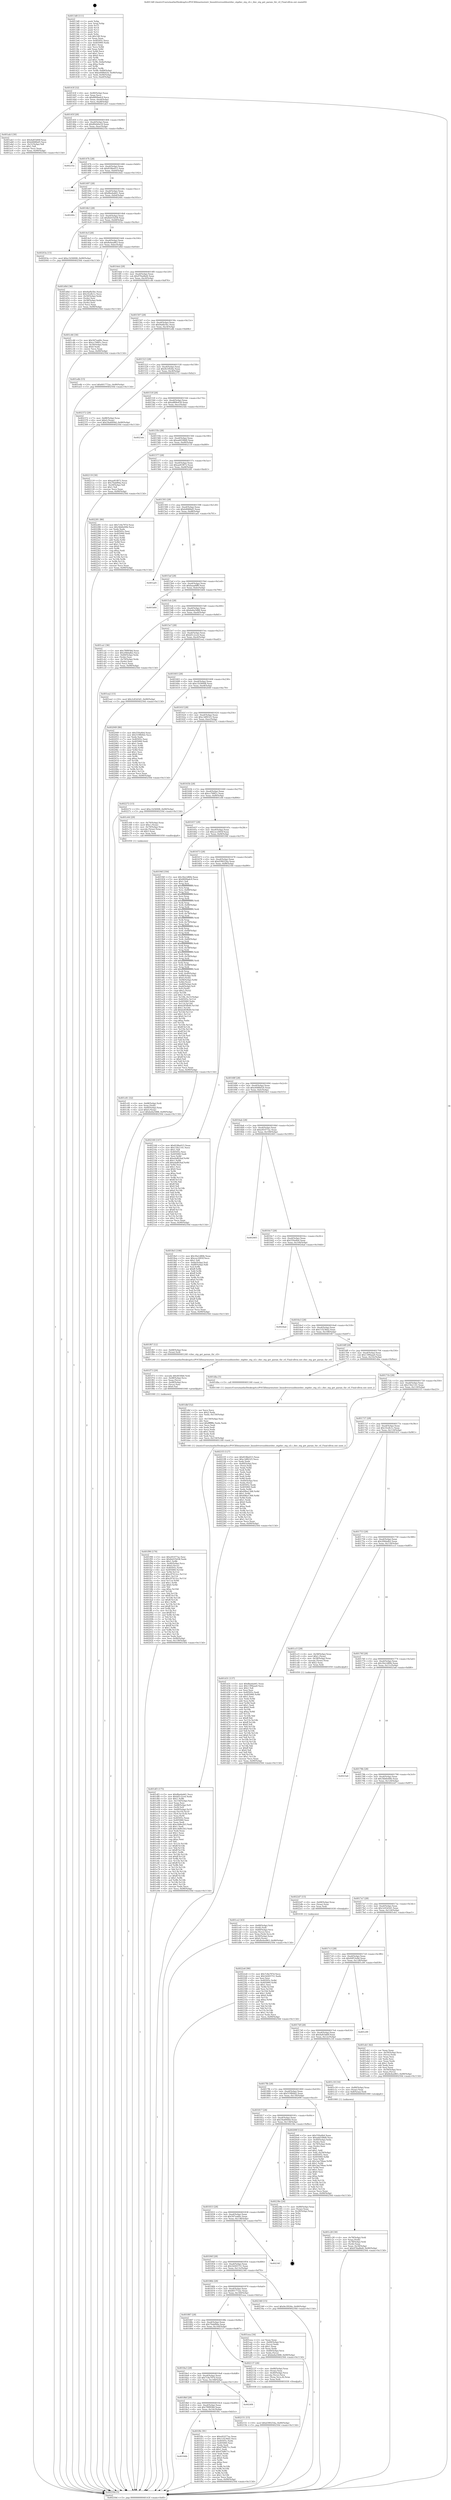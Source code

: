 digraph "0x4013d0" {
  label = "0x4013d0 (/mnt/c/Users/mathe/Desktop/tcc/POCII/binaries/extr_linuxdriversusbhostdwc_otgdwc_otg_cil.c_dwc_otg_get_param_thr_ctl_Final-ollvm.out::main(0))"
  labelloc = "t"
  node[shape=record]

  Entry [label="",width=0.3,height=0.3,shape=circle,fillcolor=black,style=filled]
  "0x40143f" [label="{
     0x40143f [32]\l
     | [instrs]\l
     &nbsp;&nbsp;0x40143f \<+6\>: mov -0x90(%rbp),%eax\l
     &nbsp;&nbsp;0x401445 \<+2\>: mov %eax,%ecx\l
     &nbsp;&nbsp;0x401447 \<+6\>: sub $0x8009adc9,%ecx\l
     &nbsp;&nbsp;0x40144d \<+6\>: mov %eax,-0xa4(%rbp)\l
     &nbsp;&nbsp;0x401453 \<+6\>: mov %ecx,-0xa8(%rbp)\l
     &nbsp;&nbsp;0x401459 \<+6\>: je 0000000000401ab3 \<main+0x6e3\>\l
  }"]
  "0x401ab3" [label="{
     0x401ab3 [30]\l
     | [instrs]\l
     &nbsp;&nbsp;0x401ab3 \<+5\>: mov $0x4a81b60f,%eax\l
     &nbsp;&nbsp;0x401ab8 \<+5\>: mov $0xb4fd6bd5,%ecx\l
     &nbsp;&nbsp;0x401abd \<+3\>: mov -0x31(%rbp),%dl\l
     &nbsp;&nbsp;0x401ac0 \<+3\>: test $0x1,%dl\l
     &nbsp;&nbsp;0x401ac3 \<+3\>: cmovne %ecx,%eax\l
     &nbsp;&nbsp;0x401ac6 \<+6\>: mov %eax,-0x90(%rbp)\l
     &nbsp;&nbsp;0x401acc \<+5\>: jmp 000000000040250d \<main+0x113d\>\l
  }"]
  "0x40145f" [label="{
     0x40145f [28]\l
     | [instrs]\l
     &nbsp;&nbsp;0x40145f \<+5\>: jmp 0000000000401464 \<main+0x94\>\l
     &nbsp;&nbsp;0x401464 \<+6\>: mov -0xa4(%rbp),%eax\l
     &nbsp;&nbsp;0x40146a \<+5\>: sub $0x80eb0a18,%eax\l
     &nbsp;&nbsp;0x40146f \<+6\>: mov %eax,-0xac(%rbp)\l
     &nbsp;&nbsp;0x401475 \<+6\>: je 000000000040235e \<main+0xf8e\>\l
  }"]
  Exit [label="",width=0.3,height=0.3,shape=circle,fillcolor=black,style=filled,peripheries=2]
  "0x40235e" [label="{
     0x40235e\l
  }", style=dashed]
  "0x40147b" [label="{
     0x40147b [28]\l
     | [instrs]\l
     &nbsp;&nbsp;0x40147b \<+5\>: jmp 0000000000401480 \<main+0xb0\>\l
     &nbsp;&nbsp;0x401480 \<+6\>: mov -0xa4(%rbp),%eax\l
     &nbsp;&nbsp;0x401486 \<+5\>: sub $0x818be015,%eax\l
     &nbsp;&nbsp;0x40148b \<+6\>: mov %eax,-0xb0(%rbp)\l
     &nbsp;&nbsp;0x401491 \<+6\>: je 00000000004024d2 \<main+0x1102\>\l
  }"]
  "0x4022e6" [label="{
     0x4022e6 [90]\l
     | [instrs]\l
     &nbsp;&nbsp;0x4022e6 \<+5\>: mov $0x7c9a797d,%ecx\l
     &nbsp;&nbsp;0x4022eb \<+5\>: mov $0x5d265751,%edx\l
     &nbsp;&nbsp;0x4022f0 \<+2\>: xor %esi,%esi\l
     &nbsp;&nbsp;0x4022f2 \<+8\>: mov 0x40505c,%r8d\l
     &nbsp;&nbsp;0x4022fa \<+8\>: mov 0x405060,%r9d\l
     &nbsp;&nbsp;0x402302 \<+3\>: sub $0x1,%esi\l
     &nbsp;&nbsp;0x402305 \<+3\>: mov %r8d,%r10d\l
     &nbsp;&nbsp;0x402308 \<+3\>: add %esi,%r10d\l
     &nbsp;&nbsp;0x40230b \<+4\>: imul %r10d,%r8d\l
     &nbsp;&nbsp;0x40230f \<+4\>: and $0x1,%r8d\l
     &nbsp;&nbsp;0x402313 \<+4\>: cmp $0x0,%r8d\l
     &nbsp;&nbsp;0x402317 \<+4\>: sete %r11b\l
     &nbsp;&nbsp;0x40231b \<+4\>: cmp $0xa,%r9d\l
     &nbsp;&nbsp;0x40231f \<+3\>: setl %bl\l
     &nbsp;&nbsp;0x402322 \<+3\>: mov %r11b,%r14b\l
     &nbsp;&nbsp;0x402325 \<+3\>: and %bl,%r14b\l
     &nbsp;&nbsp;0x402328 \<+3\>: xor %bl,%r11b\l
     &nbsp;&nbsp;0x40232b \<+3\>: or %r11b,%r14b\l
     &nbsp;&nbsp;0x40232e \<+4\>: test $0x1,%r14b\l
     &nbsp;&nbsp;0x402332 \<+3\>: cmovne %edx,%ecx\l
     &nbsp;&nbsp;0x402335 \<+6\>: mov %ecx,-0x90(%rbp)\l
     &nbsp;&nbsp;0x40233b \<+5\>: jmp 000000000040250d \<main+0x113d\>\l
  }"]
  "0x4024d2" [label="{
     0x4024d2\l
  }", style=dashed]
  "0x401497" [label="{
     0x401497 [28]\l
     | [instrs]\l
     &nbsp;&nbsp;0x401497 \<+5\>: jmp 000000000040149c \<main+0xcc\>\l
     &nbsp;&nbsp;0x40149c \<+6\>: mov -0xa4(%rbp),%eax\l
     &nbsp;&nbsp;0x4014a2 \<+5\>: sub $0x8ba4ab61,%eax\l
     &nbsp;&nbsp;0x4014a7 \<+6\>: mov %eax,-0xb4(%rbp)\l
     &nbsp;&nbsp;0x4014ad \<+6\>: je 000000000040240c \<main+0x103c\>\l
  }"]
  "0x402151" [label="{
     0x402151 [15]\l
     | [instrs]\l
     &nbsp;&nbsp;0x402151 \<+10\>: movl $0xd390254a,-0x90(%rbp)\l
     &nbsp;&nbsp;0x40215b \<+5\>: jmp 000000000040250d \<main+0x113d\>\l
  }"]
  "0x40240c" [label="{
     0x40240c\l
  }", style=dashed]
  "0x4014b3" [label="{
     0x4014b3 [28]\l
     | [instrs]\l
     &nbsp;&nbsp;0x4014b3 \<+5\>: jmp 00000000004014b8 \<main+0xe8\>\l
     &nbsp;&nbsp;0x4014b8 \<+6\>: mov -0xa4(%rbp),%eax\l
     &nbsp;&nbsp;0x4014be \<+5\>: sub $0x8e035d38,%eax\l
     &nbsp;&nbsp;0x4014c3 \<+6\>: mov %eax,-0xb8(%rbp)\l
     &nbsp;&nbsp;0x4014c9 \<+6\>: je 000000000040203a \<main+0xc6a\>\l
  }"]
  "0x401f90" [label="{
     0x401f90 [170]\l
     | [instrs]\l
     &nbsp;&nbsp;0x401f90 \<+5\>: mov $0xe91077ac,%esi\l
     &nbsp;&nbsp;0x401f95 \<+5\>: mov $0x8e035d38,%edx\l
     &nbsp;&nbsp;0x401f9a \<+3\>: mov $0x1,%r8b\l
     &nbsp;&nbsp;0x401f9d \<+4\>: mov -0x40(%rbp),%rcx\l
     &nbsp;&nbsp;0x401fa1 \<+6\>: movl $0x0,(%rcx)\l
     &nbsp;&nbsp;0x401fa7 \<+8\>: mov 0x40505c,%r9d\l
     &nbsp;&nbsp;0x401faf \<+8\>: mov 0x405060,%r10d\l
     &nbsp;&nbsp;0x401fb7 \<+3\>: mov %r9d,%r11d\l
     &nbsp;&nbsp;0x401fba \<+7\>: add $0xc97412cc,%r11d\l
     &nbsp;&nbsp;0x401fc1 \<+4\>: sub $0x1,%r11d\l
     &nbsp;&nbsp;0x401fc5 \<+7\>: sub $0xc97412cc,%r11d\l
     &nbsp;&nbsp;0x401fcc \<+4\>: imul %r11d,%r9d\l
     &nbsp;&nbsp;0x401fd0 \<+4\>: and $0x1,%r9d\l
     &nbsp;&nbsp;0x401fd4 \<+4\>: cmp $0x0,%r9d\l
     &nbsp;&nbsp;0x401fd8 \<+3\>: sete %bl\l
     &nbsp;&nbsp;0x401fdb \<+4\>: cmp $0xa,%r10d\l
     &nbsp;&nbsp;0x401fdf \<+4\>: setl %r14b\l
     &nbsp;&nbsp;0x401fe3 \<+3\>: mov %bl,%r15b\l
     &nbsp;&nbsp;0x401fe6 \<+4\>: xor $0xff,%r15b\l
     &nbsp;&nbsp;0x401fea \<+3\>: mov %r14b,%r12b\l
     &nbsp;&nbsp;0x401fed \<+4\>: xor $0xff,%r12b\l
     &nbsp;&nbsp;0x401ff1 \<+4\>: xor $0x1,%r8b\l
     &nbsp;&nbsp;0x401ff5 \<+3\>: mov %r15b,%r13b\l
     &nbsp;&nbsp;0x401ff8 \<+4\>: and $0xff,%r13b\l
     &nbsp;&nbsp;0x401ffc \<+3\>: and %r8b,%bl\l
     &nbsp;&nbsp;0x401fff \<+3\>: mov %r12b,%cl\l
     &nbsp;&nbsp;0x402002 \<+3\>: and $0xff,%cl\l
     &nbsp;&nbsp;0x402005 \<+3\>: and %r8b,%r14b\l
     &nbsp;&nbsp;0x402008 \<+3\>: or %bl,%r13b\l
     &nbsp;&nbsp;0x40200b \<+3\>: or %r14b,%cl\l
     &nbsp;&nbsp;0x40200e \<+3\>: xor %cl,%r13b\l
     &nbsp;&nbsp;0x402011 \<+3\>: or %r12b,%r15b\l
     &nbsp;&nbsp;0x402014 \<+4\>: xor $0xff,%r15b\l
     &nbsp;&nbsp;0x402018 \<+4\>: or $0x1,%r8b\l
     &nbsp;&nbsp;0x40201c \<+3\>: and %r8b,%r15b\l
     &nbsp;&nbsp;0x40201f \<+3\>: or %r15b,%r13b\l
     &nbsp;&nbsp;0x402022 \<+4\>: test $0x1,%r13b\l
     &nbsp;&nbsp;0x402026 \<+3\>: cmovne %edx,%esi\l
     &nbsp;&nbsp;0x402029 \<+6\>: mov %esi,-0x90(%rbp)\l
     &nbsp;&nbsp;0x40202f \<+6\>: mov %eax,-0x158(%rbp)\l
     &nbsp;&nbsp;0x402035 \<+5\>: jmp 000000000040250d \<main+0x113d\>\l
  }"]
  "0x40203a" [label="{
     0x40203a [15]\l
     | [instrs]\l
     &nbsp;&nbsp;0x40203a \<+10\>: movl $0xc1b56008,-0x90(%rbp)\l
     &nbsp;&nbsp;0x402044 \<+5\>: jmp 000000000040250d \<main+0x113d\>\l
  }"]
  "0x4014cf" [label="{
     0x4014cf [28]\l
     | [instrs]\l
     &nbsp;&nbsp;0x4014cf \<+5\>: jmp 00000000004014d4 \<main+0x104\>\l
     &nbsp;&nbsp;0x4014d4 \<+6\>: mov -0xa4(%rbp),%eax\l
     &nbsp;&nbsp;0x4014da \<+5\>: sub $0x8e4ee863,%eax\l
     &nbsp;&nbsp;0x4014df \<+6\>: mov %eax,-0xbc(%rbp)\l
     &nbsp;&nbsp;0x4014e5 \<+6\>: je 0000000000401d0d \<main+0x93d\>\l
  }"]
  "0x401f73" [label="{
     0x401f73 [29]\l
     | [instrs]\l
     &nbsp;&nbsp;0x401f73 \<+10\>: movabs $0x4030b6,%rdi\l
     &nbsp;&nbsp;0x401f7d \<+4\>: mov -0x48(%rbp),%rcx\l
     &nbsp;&nbsp;0x401f81 \<+2\>: mov %eax,(%rcx)\l
     &nbsp;&nbsp;0x401f83 \<+4\>: mov -0x48(%rbp),%rcx\l
     &nbsp;&nbsp;0x401f87 \<+2\>: mov (%rcx),%esi\l
     &nbsp;&nbsp;0x401f89 \<+2\>: mov $0x0,%al\l
     &nbsp;&nbsp;0x401f8b \<+5\>: call 0000000000401040 \<printf@plt\>\l
     | [calls]\l
     &nbsp;&nbsp;0x401040 \{1\} (unknown)\l
  }"]
  "0x401d0d" [label="{
     0x401d0d [36]\l
     | [instrs]\l
     &nbsp;&nbsp;0x401d0d \<+5\>: mov $0x9adfa5bc,%eax\l
     &nbsp;&nbsp;0x401d12 \<+5\>: mov $0x1fce8c1c,%ecx\l
     &nbsp;&nbsp;0x401d17 \<+4\>: mov -0x50(%rbp),%rdx\l
     &nbsp;&nbsp;0x401d1b \<+2\>: mov (%rdx),%esi\l
     &nbsp;&nbsp;0x401d1d \<+4\>: mov -0x58(%rbp),%rdx\l
     &nbsp;&nbsp;0x401d21 \<+2\>: cmp (%rdx),%esi\l
     &nbsp;&nbsp;0x401d23 \<+3\>: cmovl %ecx,%eax\l
     &nbsp;&nbsp;0x401d26 \<+6\>: mov %eax,-0x90(%rbp)\l
     &nbsp;&nbsp;0x401d2c \<+5\>: jmp 000000000040250d \<main+0x113d\>\l
  }"]
  "0x4014eb" [label="{
     0x4014eb [28]\l
     | [instrs]\l
     &nbsp;&nbsp;0x4014eb \<+5\>: jmp 00000000004014f0 \<main+0x120\>\l
     &nbsp;&nbsp;0x4014f0 \<+6\>: mov -0xa4(%rbp),%eax\l
     &nbsp;&nbsp;0x4014f6 \<+5\>: sub $0x976adbd4,%eax\l
     &nbsp;&nbsp;0x4014fb \<+6\>: mov %eax,-0xc0(%rbp)\l
     &nbsp;&nbsp;0x401501 \<+6\>: je 0000000000401c46 \<main+0x876\>\l
  }"]
  "0x4018db" [label="{
     0x4018db\l
  }", style=dashed]
  "0x401c46" [label="{
     0x401c46 [30]\l
     | [instrs]\l
     &nbsp;&nbsp;0x401c46 \<+5\>: mov $0x567ea60c,%eax\l
     &nbsp;&nbsp;0x401c4b \<+5\>: mov $0xcc768f1c,%ecx\l
     &nbsp;&nbsp;0x401c50 \<+3\>: mov -0x30(%rbp),%edx\l
     &nbsp;&nbsp;0x401c53 \<+3\>: cmp $0x0,%edx\l
     &nbsp;&nbsp;0x401c56 \<+3\>: cmove %ecx,%eax\l
     &nbsp;&nbsp;0x401c59 \<+6\>: mov %eax,-0x90(%rbp)\l
     &nbsp;&nbsp;0x401c5f \<+5\>: jmp 000000000040250d \<main+0x113d\>\l
  }"]
  "0x401507" [label="{
     0x401507 [28]\l
     | [instrs]\l
     &nbsp;&nbsp;0x401507 \<+5\>: jmp 000000000040150c \<main+0x13c\>\l
     &nbsp;&nbsp;0x40150c \<+6\>: mov -0xa4(%rbp),%eax\l
     &nbsp;&nbsp;0x401512 \<+5\>: sub $0x9adfa5bc,%eax\l
     &nbsp;&nbsp;0x401517 \<+6\>: mov %eax,-0xc4(%rbp)\l
     &nbsp;&nbsp;0x40151d \<+6\>: je 0000000000401edb \<main+0xb0b\>\l
  }"]
  "0x401f0c" [label="{
     0x401f0c [91]\l
     | [instrs]\l
     &nbsp;&nbsp;0x401f0c \<+5\>: mov $0xe91077ac,%eax\l
     &nbsp;&nbsp;0x401f11 \<+5\>: mov $0x11f236d2,%ecx\l
     &nbsp;&nbsp;0x401f16 \<+7\>: mov 0x40505c,%edx\l
     &nbsp;&nbsp;0x401f1d \<+7\>: mov 0x405060,%esi\l
     &nbsp;&nbsp;0x401f24 \<+2\>: mov %edx,%edi\l
     &nbsp;&nbsp;0x401f26 \<+6\>: sub $0xd7b8b71c,%edi\l
     &nbsp;&nbsp;0x401f2c \<+3\>: sub $0x1,%edi\l
     &nbsp;&nbsp;0x401f2f \<+6\>: add $0xd7b8b71c,%edi\l
     &nbsp;&nbsp;0x401f35 \<+3\>: imul %edi,%edx\l
     &nbsp;&nbsp;0x401f38 \<+3\>: and $0x1,%edx\l
     &nbsp;&nbsp;0x401f3b \<+3\>: cmp $0x0,%edx\l
     &nbsp;&nbsp;0x401f3e \<+4\>: sete %r8b\l
     &nbsp;&nbsp;0x401f42 \<+3\>: cmp $0xa,%esi\l
     &nbsp;&nbsp;0x401f45 \<+4\>: setl %r9b\l
     &nbsp;&nbsp;0x401f49 \<+3\>: mov %r8b,%r10b\l
     &nbsp;&nbsp;0x401f4c \<+3\>: and %r9b,%r10b\l
     &nbsp;&nbsp;0x401f4f \<+3\>: xor %r9b,%r8b\l
     &nbsp;&nbsp;0x401f52 \<+3\>: or %r8b,%r10b\l
     &nbsp;&nbsp;0x401f55 \<+4\>: test $0x1,%r10b\l
     &nbsp;&nbsp;0x401f59 \<+3\>: cmovne %ecx,%eax\l
     &nbsp;&nbsp;0x401f5c \<+6\>: mov %eax,-0x90(%rbp)\l
     &nbsp;&nbsp;0x401f62 \<+5\>: jmp 000000000040250d \<main+0x113d\>\l
  }"]
  "0x401edb" [label="{
     0x401edb [15]\l
     | [instrs]\l
     &nbsp;&nbsp;0x401edb \<+10\>: movl $0x601772ac,-0x90(%rbp)\l
     &nbsp;&nbsp;0x401ee5 \<+5\>: jmp 000000000040250d \<main+0x113d\>\l
  }"]
  "0x401523" [label="{
     0x401523 [28]\l
     | [instrs]\l
     &nbsp;&nbsp;0x401523 \<+5\>: jmp 0000000000401528 \<main+0x158\>\l
     &nbsp;&nbsp;0x401528 \<+6\>: mov -0xa4(%rbp),%eax\l
     &nbsp;&nbsp;0x40152e \<+5\>: sub $0x9e1f026e,%eax\l
     &nbsp;&nbsp;0x401533 \<+6\>: mov %eax,-0xc8(%rbp)\l
     &nbsp;&nbsp;0x401539 \<+6\>: je 0000000000402372 \<main+0xfa2\>\l
  }"]
  "0x4018bf" [label="{
     0x4018bf [28]\l
     | [instrs]\l
     &nbsp;&nbsp;0x4018bf \<+5\>: jmp 00000000004018c4 \<main+0x4f4\>\l
     &nbsp;&nbsp;0x4018c4 \<+6\>: mov -0xa4(%rbp),%eax\l
     &nbsp;&nbsp;0x4018ca \<+5\>: sub $0x7f0f958d,%eax\l
     &nbsp;&nbsp;0x4018cf \<+6\>: mov %eax,-0x14c(%rbp)\l
     &nbsp;&nbsp;0x4018d5 \<+6\>: je 0000000000401f0c \<main+0xb3c\>\l
  }"]
  "0x402372" [label="{
     0x402372 [28]\l
     | [instrs]\l
     &nbsp;&nbsp;0x402372 \<+7\>: mov -0x88(%rbp),%rax\l
     &nbsp;&nbsp;0x402379 \<+6\>: movl $0x0,(%rax)\l
     &nbsp;&nbsp;0x40237f \<+10\>: movl $0x54a6004d,-0x90(%rbp)\l
     &nbsp;&nbsp;0x402389 \<+5\>: jmp 000000000040250d \<main+0x113d\>\l
  }"]
  "0x40153f" [label="{
     0x40153f [28]\l
     | [instrs]\l
     &nbsp;&nbsp;0x40153f \<+5\>: jmp 0000000000401544 \<main+0x174\>\l
     &nbsp;&nbsp;0x401544 \<+6\>: mov -0xa4(%rbp),%eax\l
     &nbsp;&nbsp;0x40154a \<+5\>: sub $0xa889e439,%eax\l
     &nbsp;&nbsp;0x40154f \<+6\>: mov %eax,-0xcc(%rbp)\l
     &nbsp;&nbsp;0x401555 \<+6\>: je 00000000004023eb \<main+0x101b\>\l
  }"]
  "0x4024f4" [label="{
     0x4024f4\l
  }", style=dashed]
  "0x4023eb" [label="{
     0x4023eb\l
  }", style=dashed]
  "0x40155b" [label="{
     0x40155b [28]\l
     | [instrs]\l
     &nbsp;&nbsp;0x40155b \<+5\>: jmp 0000000000401560 \<main+0x190\>\l
     &nbsp;&nbsp;0x401560 \<+6\>: mov -0xa4(%rbp),%eax\l
     &nbsp;&nbsp;0x401566 \<+5\>: sub $0xadd108d0,%eax\l
     &nbsp;&nbsp;0x40156b \<+6\>: mov %eax,-0xd0(%rbp)\l
     &nbsp;&nbsp;0x401571 \<+6\>: je 0000000000402119 \<main+0xd49\>\l
  }"]
  "0x4018a3" [label="{
     0x4018a3 [28]\l
     | [instrs]\l
     &nbsp;&nbsp;0x4018a3 \<+5\>: jmp 00000000004018a8 \<main+0x4d8\>\l
     &nbsp;&nbsp;0x4018a8 \<+6\>: mov -0xa4(%rbp),%eax\l
     &nbsp;&nbsp;0x4018ae \<+5\>: sub $0x7c9a797d,%eax\l
     &nbsp;&nbsp;0x4018b3 \<+6\>: mov %eax,-0x148(%rbp)\l
     &nbsp;&nbsp;0x4018b9 \<+6\>: je 00000000004024f4 \<main+0x1124\>\l
  }"]
  "0x402119" [label="{
     0x402119 [30]\l
     | [instrs]\l
     &nbsp;&nbsp;0x402119 \<+5\>: mov $0xae81f872,%eax\l
     &nbsp;&nbsp;0x40211e \<+5\>: mov $0x70abf9da,%ecx\l
     &nbsp;&nbsp;0x402123 \<+3\>: mov -0x29(%rbp),%dl\l
     &nbsp;&nbsp;0x402126 \<+3\>: test $0x1,%dl\l
     &nbsp;&nbsp;0x402129 \<+3\>: cmovne %ecx,%eax\l
     &nbsp;&nbsp;0x40212c \<+6\>: mov %eax,-0x90(%rbp)\l
     &nbsp;&nbsp;0x402132 \<+5\>: jmp 000000000040250d \<main+0x113d\>\l
  }"]
  "0x401577" [label="{
     0x401577 [28]\l
     | [instrs]\l
     &nbsp;&nbsp;0x401577 \<+5\>: jmp 000000000040157c \<main+0x1ac\>\l
     &nbsp;&nbsp;0x40157c \<+6\>: mov -0xa4(%rbp),%eax\l
     &nbsp;&nbsp;0x401582 \<+5\>: sub $0xae81f872,%eax\l
     &nbsp;&nbsp;0x401587 \<+6\>: mov %eax,-0xd4(%rbp)\l
     &nbsp;&nbsp;0x40158d \<+6\>: je 0000000000402281 \<main+0xeb1\>\l
  }"]
  "0x402137" [label="{
     0x402137 [26]\l
     | [instrs]\l
     &nbsp;&nbsp;0x402137 \<+4\>: mov -0x68(%rbp),%rax\l
     &nbsp;&nbsp;0x40213b \<+3\>: mov (%rax),%rax\l
     &nbsp;&nbsp;0x40213e \<+4\>: mov -0x40(%rbp),%rcx\l
     &nbsp;&nbsp;0x402142 \<+3\>: movslq (%rcx),%rcx\l
     &nbsp;&nbsp;0x402145 \<+4\>: mov (%rax,%rcx,8),%rax\l
     &nbsp;&nbsp;0x402149 \<+3\>: mov %rax,%rdi\l
     &nbsp;&nbsp;0x40214c \<+5\>: call 0000000000401030 \<free@plt\>\l
     | [calls]\l
     &nbsp;&nbsp;0x401030 \{1\} (unknown)\l
  }"]
  "0x402281" [label="{
     0x402281 [86]\l
     | [instrs]\l
     &nbsp;&nbsp;0x402281 \<+5\>: mov $0x7c9a797d,%eax\l
     &nbsp;&nbsp;0x402286 \<+5\>: mov $0x3bb6e00b,%ecx\l
     &nbsp;&nbsp;0x40228b \<+2\>: xor %edx,%edx\l
     &nbsp;&nbsp;0x40228d \<+7\>: mov 0x40505c,%esi\l
     &nbsp;&nbsp;0x402294 \<+7\>: mov 0x405060,%edi\l
     &nbsp;&nbsp;0x40229b \<+3\>: sub $0x1,%edx\l
     &nbsp;&nbsp;0x40229e \<+3\>: mov %esi,%r8d\l
     &nbsp;&nbsp;0x4022a1 \<+3\>: add %edx,%r8d\l
     &nbsp;&nbsp;0x4022a4 \<+4\>: imul %r8d,%esi\l
     &nbsp;&nbsp;0x4022a8 \<+3\>: and $0x1,%esi\l
     &nbsp;&nbsp;0x4022ab \<+3\>: cmp $0x0,%esi\l
     &nbsp;&nbsp;0x4022ae \<+4\>: sete %r9b\l
     &nbsp;&nbsp;0x4022b2 \<+3\>: cmp $0xa,%edi\l
     &nbsp;&nbsp;0x4022b5 \<+4\>: setl %r10b\l
     &nbsp;&nbsp;0x4022b9 \<+3\>: mov %r9b,%r11b\l
     &nbsp;&nbsp;0x4022bc \<+3\>: and %r10b,%r11b\l
     &nbsp;&nbsp;0x4022bf \<+3\>: xor %r10b,%r9b\l
     &nbsp;&nbsp;0x4022c2 \<+3\>: or %r9b,%r11b\l
     &nbsp;&nbsp;0x4022c5 \<+4\>: test $0x1,%r11b\l
     &nbsp;&nbsp;0x4022c9 \<+3\>: cmovne %ecx,%eax\l
     &nbsp;&nbsp;0x4022cc \<+6\>: mov %eax,-0x90(%rbp)\l
     &nbsp;&nbsp;0x4022d2 \<+5\>: jmp 000000000040250d \<main+0x113d\>\l
  }"]
  "0x401593" [label="{
     0x401593 [28]\l
     | [instrs]\l
     &nbsp;&nbsp;0x401593 \<+5\>: jmp 0000000000401598 \<main+0x1c8\>\l
     &nbsp;&nbsp;0x401598 \<+6\>: mov -0xa4(%rbp),%eax\l
     &nbsp;&nbsp;0x40159e \<+5\>: sub $0xb4fd6bd5,%eax\l
     &nbsp;&nbsp;0x4015a3 \<+6\>: mov %eax,-0xd8(%rbp)\l
     &nbsp;&nbsp;0x4015a9 \<+6\>: je 0000000000401ad1 \<main+0x701\>\l
  }"]
  "0x401887" [label="{
     0x401887 [28]\l
     | [instrs]\l
     &nbsp;&nbsp;0x401887 \<+5\>: jmp 000000000040188c \<main+0x4bc\>\l
     &nbsp;&nbsp;0x40188c \<+6\>: mov -0xa4(%rbp),%eax\l
     &nbsp;&nbsp;0x401892 \<+5\>: sub $0x70abf9da,%eax\l
     &nbsp;&nbsp;0x401897 \<+6\>: mov %eax,-0x144(%rbp)\l
     &nbsp;&nbsp;0x40189d \<+6\>: je 0000000000402137 \<main+0xd67\>\l
  }"]
  "0x401ad1" [label="{
     0x401ad1\l
  }", style=dashed]
  "0x4015af" [label="{
     0x4015af [28]\l
     | [instrs]\l
     &nbsp;&nbsp;0x4015af \<+5\>: jmp 00000000004015b4 \<main+0x1e4\>\l
     &nbsp;&nbsp;0x4015b4 \<+6\>: mov -0xa4(%rbp),%eax\l
     &nbsp;&nbsp;0x4015ba \<+5\>: sub $0xbaaa6ff9,%eax\l
     &nbsp;&nbsp;0x4015bf \<+6\>: mov %eax,-0xdc(%rbp)\l
     &nbsp;&nbsp;0x4015c5 \<+6\>: je 0000000000401b64 \<main+0x794\>\l
  }"]
  "0x401eea" [label="{
     0x401eea [34]\l
     | [instrs]\l
     &nbsp;&nbsp;0x401eea \<+2\>: xor %eax,%eax\l
     &nbsp;&nbsp;0x401eec \<+4\>: mov -0x60(%rbp),%rcx\l
     &nbsp;&nbsp;0x401ef0 \<+2\>: mov (%rcx),%edx\l
     &nbsp;&nbsp;0x401ef2 \<+3\>: sub $0x1,%eax\l
     &nbsp;&nbsp;0x401ef5 \<+2\>: sub %eax,%edx\l
     &nbsp;&nbsp;0x401ef7 \<+4\>: mov -0x60(%rbp),%rcx\l
     &nbsp;&nbsp;0x401efb \<+2\>: mov %edx,(%rcx)\l
     &nbsp;&nbsp;0x401efd \<+10\>: movl $0xbe6a5488,-0x90(%rbp)\l
     &nbsp;&nbsp;0x401f07 \<+5\>: jmp 000000000040250d \<main+0x113d\>\l
  }"]
  "0x401b64" [label="{
     0x401b64\l
  }", style=dashed]
  "0x4015cb" [label="{
     0x4015cb [28]\l
     | [instrs]\l
     &nbsp;&nbsp;0x4015cb \<+5\>: jmp 00000000004015d0 \<main+0x200\>\l
     &nbsp;&nbsp;0x4015d0 \<+6\>: mov -0xa4(%rbp),%eax\l
     &nbsp;&nbsp;0x4015d6 \<+5\>: sub $0xbe6a5488,%eax\l
     &nbsp;&nbsp;0x4015db \<+6\>: mov %eax,-0xe0(%rbp)\l
     &nbsp;&nbsp;0x4015e1 \<+6\>: je 0000000000401ca1 \<main+0x8d1\>\l
  }"]
  "0x40186b" [label="{
     0x40186b [28]\l
     | [instrs]\l
     &nbsp;&nbsp;0x40186b \<+5\>: jmp 0000000000401870 \<main+0x4a0\>\l
     &nbsp;&nbsp;0x401870 \<+6\>: mov -0xa4(%rbp),%eax\l
     &nbsp;&nbsp;0x401876 \<+5\>: sub $0x601772ac,%eax\l
     &nbsp;&nbsp;0x40187b \<+6\>: mov %eax,-0x140(%rbp)\l
     &nbsp;&nbsp;0x401881 \<+6\>: je 0000000000401eea \<main+0xb1a\>\l
  }"]
  "0x401ca1" [label="{
     0x401ca1 [36]\l
     | [instrs]\l
     &nbsp;&nbsp;0x401ca1 \<+5\>: mov $0x7f0f958d,%eax\l
     &nbsp;&nbsp;0x401ca6 \<+5\>: mov $0x20bfadb2,%ecx\l
     &nbsp;&nbsp;0x401cab \<+4\>: mov -0x60(%rbp),%rdx\l
     &nbsp;&nbsp;0x401caf \<+2\>: mov (%rdx),%esi\l
     &nbsp;&nbsp;0x401cb1 \<+4\>: mov -0x70(%rbp),%rdx\l
     &nbsp;&nbsp;0x401cb5 \<+2\>: cmp (%rdx),%esi\l
     &nbsp;&nbsp;0x401cb7 \<+3\>: cmovl %ecx,%eax\l
     &nbsp;&nbsp;0x401cba \<+6\>: mov %eax,-0x90(%rbp)\l
     &nbsp;&nbsp;0x401cc0 \<+5\>: jmp 000000000040250d \<main+0x113d\>\l
  }"]
  "0x4015e7" [label="{
     0x4015e7 [28]\l
     | [instrs]\l
     &nbsp;&nbsp;0x4015e7 \<+5\>: jmp 00000000004015ec \<main+0x21c\>\l
     &nbsp;&nbsp;0x4015ec \<+6\>: mov -0xa4(%rbp),%eax\l
     &nbsp;&nbsp;0x4015f2 \<+5\>: sub $0xbf1c2ce4,%eax\l
     &nbsp;&nbsp;0x4015f7 \<+6\>: mov %eax,-0xe4(%rbp)\l
     &nbsp;&nbsp;0x4015fd \<+6\>: je 0000000000401ea2 \<main+0xad2\>\l
  }"]
  "0x402340" [label="{
     0x402340 [15]\l
     | [instrs]\l
     &nbsp;&nbsp;0x402340 \<+10\>: movl $0x9e1f026e,-0x90(%rbp)\l
     &nbsp;&nbsp;0x40234a \<+5\>: jmp 000000000040250d \<main+0x113d\>\l
  }"]
  "0x401ea2" [label="{
     0x401ea2 [15]\l
     | [instrs]\l
     &nbsp;&nbsp;0x401ea2 \<+10\>: movl $0x3c83d3d1,-0x90(%rbp)\l
     &nbsp;&nbsp;0x401eac \<+5\>: jmp 000000000040250d \<main+0x113d\>\l
  }"]
  "0x401603" [label="{
     0x401603 [28]\l
     | [instrs]\l
     &nbsp;&nbsp;0x401603 \<+5\>: jmp 0000000000401608 \<main+0x238\>\l
     &nbsp;&nbsp;0x401608 \<+6\>: mov -0xa4(%rbp),%eax\l
     &nbsp;&nbsp;0x40160e \<+5\>: sub $0xc1b56008,%eax\l
     &nbsp;&nbsp;0x401613 \<+6\>: mov %eax,-0xe8(%rbp)\l
     &nbsp;&nbsp;0x401619 \<+6\>: je 0000000000402049 \<main+0xc79\>\l
  }"]
  "0x40184f" [label="{
     0x40184f [28]\l
     | [instrs]\l
     &nbsp;&nbsp;0x40184f \<+5\>: jmp 0000000000401854 \<main+0x484\>\l
     &nbsp;&nbsp;0x401854 \<+6\>: mov -0xa4(%rbp),%eax\l
     &nbsp;&nbsp;0x40185a \<+5\>: sub $0x5d265751,%eax\l
     &nbsp;&nbsp;0x40185f \<+6\>: mov %eax,-0x13c(%rbp)\l
     &nbsp;&nbsp;0x401865 \<+6\>: je 0000000000402340 \<main+0xf70\>\l
  }"]
  "0x402049" [label="{
     0x402049 [86]\l
     | [instrs]\l
     &nbsp;&nbsp;0x402049 \<+5\>: mov $0x550a4b4,%eax\l
     &nbsp;&nbsp;0x40204e \<+5\>: mov $0x519fb9d2,%ecx\l
     &nbsp;&nbsp;0x402053 \<+2\>: xor %edx,%edx\l
     &nbsp;&nbsp;0x402055 \<+7\>: mov 0x40505c,%esi\l
     &nbsp;&nbsp;0x40205c \<+7\>: mov 0x405060,%edi\l
     &nbsp;&nbsp;0x402063 \<+3\>: sub $0x1,%edx\l
     &nbsp;&nbsp;0x402066 \<+3\>: mov %esi,%r8d\l
     &nbsp;&nbsp;0x402069 \<+3\>: add %edx,%r8d\l
     &nbsp;&nbsp;0x40206c \<+4\>: imul %r8d,%esi\l
     &nbsp;&nbsp;0x402070 \<+3\>: and $0x1,%esi\l
     &nbsp;&nbsp;0x402073 \<+3\>: cmp $0x0,%esi\l
     &nbsp;&nbsp;0x402076 \<+4\>: sete %r9b\l
     &nbsp;&nbsp;0x40207a \<+3\>: cmp $0xa,%edi\l
     &nbsp;&nbsp;0x40207d \<+4\>: setl %r10b\l
     &nbsp;&nbsp;0x402081 \<+3\>: mov %r9b,%r11b\l
     &nbsp;&nbsp;0x402084 \<+3\>: and %r10b,%r11b\l
     &nbsp;&nbsp;0x402087 \<+3\>: xor %r10b,%r9b\l
     &nbsp;&nbsp;0x40208a \<+3\>: or %r9b,%r11b\l
     &nbsp;&nbsp;0x40208d \<+4\>: test $0x1,%r11b\l
     &nbsp;&nbsp;0x402091 \<+3\>: cmovne %ecx,%eax\l
     &nbsp;&nbsp;0x402094 \<+6\>: mov %eax,-0x90(%rbp)\l
     &nbsp;&nbsp;0x40209a \<+5\>: jmp 000000000040250d \<main+0x113d\>\l
  }"]
  "0x40161f" [label="{
     0x40161f [28]\l
     | [instrs]\l
     &nbsp;&nbsp;0x40161f \<+5\>: jmp 0000000000401624 \<main+0x254\>\l
     &nbsp;&nbsp;0x401624 \<+6\>: mov -0xa4(%rbp),%eax\l
     &nbsp;&nbsp;0x40162a \<+5\>: sub $0xc3df4325,%eax\l
     &nbsp;&nbsp;0x40162f \<+6\>: mov %eax,-0xec(%rbp)\l
     &nbsp;&nbsp;0x401635 \<+6\>: je 0000000000402272 \<main+0xea2\>\l
  }"]
  "0x40234f" [label="{
     0x40234f\l
  }", style=dashed]
  "0x402272" [label="{
     0x402272 [15]\l
     | [instrs]\l
     &nbsp;&nbsp;0x402272 \<+10\>: movl $0xc1b56008,-0x90(%rbp)\l
     &nbsp;&nbsp;0x40227c \<+5\>: jmp 000000000040250d \<main+0x113d\>\l
  }"]
  "0x40163b" [label="{
     0x40163b [28]\l
     | [instrs]\l
     &nbsp;&nbsp;0x40163b \<+5\>: jmp 0000000000401640 \<main+0x270\>\l
     &nbsp;&nbsp;0x401640 \<+6\>: mov -0xa4(%rbp),%eax\l
     &nbsp;&nbsp;0x401646 \<+5\>: sub $0xcc768f1c,%eax\l
     &nbsp;&nbsp;0x40164b \<+6\>: mov %eax,-0xf0(%rbp)\l
     &nbsp;&nbsp;0x401651 \<+6\>: je 0000000000401c64 \<main+0x894\>\l
  }"]
  "0x401833" [label="{
     0x401833 [28]\l
     | [instrs]\l
     &nbsp;&nbsp;0x401833 \<+5\>: jmp 0000000000401838 \<main+0x468\>\l
     &nbsp;&nbsp;0x401838 \<+6\>: mov -0xa4(%rbp),%eax\l
     &nbsp;&nbsp;0x40183e \<+5\>: sub $0x567ea60c,%eax\l
     &nbsp;&nbsp;0x401843 \<+6\>: mov %eax,-0x138(%rbp)\l
     &nbsp;&nbsp;0x401849 \<+6\>: je 000000000040234f \<main+0xf7f\>\l
  }"]
  "0x401c64" [label="{
     0x401c64 [29]\l
     | [instrs]\l
     &nbsp;&nbsp;0x401c64 \<+4\>: mov -0x70(%rbp),%rax\l
     &nbsp;&nbsp;0x401c68 \<+6\>: movl $0x1,(%rax)\l
     &nbsp;&nbsp;0x401c6e \<+4\>: mov -0x70(%rbp),%rax\l
     &nbsp;&nbsp;0x401c72 \<+3\>: movslq (%rax),%rax\l
     &nbsp;&nbsp;0x401c75 \<+4\>: shl $0x3,%rax\l
     &nbsp;&nbsp;0x401c79 \<+3\>: mov %rax,%rdi\l
     &nbsp;&nbsp;0x401c7c \<+5\>: call 0000000000401050 \<malloc@plt\>\l
     | [calls]\l
     &nbsp;&nbsp;0x401050 \{1\} (unknown)\l
  }"]
  "0x401657" [label="{
     0x401657 [28]\l
     | [instrs]\l
     &nbsp;&nbsp;0x401657 \<+5\>: jmp 000000000040165c \<main+0x28c\>\l
     &nbsp;&nbsp;0x40165c \<+6\>: mov -0xa4(%rbp),%eax\l
     &nbsp;&nbsp;0x401662 \<+5\>: sub $0xcec2493f,%eax\l
     &nbsp;&nbsp;0x401667 \<+6\>: mov %eax,-0xf4(%rbp)\l
     &nbsp;&nbsp;0x40166d \<+6\>: je 000000000040194f \<main+0x57f\>\l
  }"]
  "0x40238e" [label="{
     0x40238e [24]\l
     | [instrs]\l
     &nbsp;&nbsp;0x40238e \<+7\>: mov -0x88(%rbp),%rax\l
     &nbsp;&nbsp;0x402395 \<+2\>: mov (%rax),%eax\l
     &nbsp;&nbsp;0x402397 \<+4\>: lea -0x28(%rbp),%rsp\l
     &nbsp;&nbsp;0x40239b \<+1\>: pop %rbx\l
     &nbsp;&nbsp;0x40239c \<+2\>: pop %r12\l
     &nbsp;&nbsp;0x40239e \<+2\>: pop %r13\l
     &nbsp;&nbsp;0x4023a0 \<+2\>: pop %r14\l
     &nbsp;&nbsp;0x4023a2 \<+2\>: pop %r15\l
     &nbsp;&nbsp;0x4023a4 \<+1\>: pop %rbp\l
     &nbsp;&nbsp;0x4023a5 \<+1\>: ret\l
  }"]
  "0x40194f" [label="{
     0x40194f [356]\l
     | [instrs]\l
     &nbsp;&nbsp;0x40194f \<+5\>: mov $0x30a1d80b,%eax\l
     &nbsp;&nbsp;0x401954 \<+5\>: mov $0x8009adc9,%ecx\l
     &nbsp;&nbsp;0x401959 \<+2\>: mov $0x1,%dl\l
     &nbsp;&nbsp;0x40195b \<+3\>: mov %rsp,%rsi\l
     &nbsp;&nbsp;0x40195e \<+4\>: add $0xfffffffffffffff0,%rsi\l
     &nbsp;&nbsp;0x401962 \<+3\>: mov %rsi,%rsp\l
     &nbsp;&nbsp;0x401965 \<+7\>: mov %rsi,-0x88(%rbp)\l
     &nbsp;&nbsp;0x40196c \<+3\>: mov %rsp,%rsi\l
     &nbsp;&nbsp;0x40196f \<+4\>: add $0xfffffffffffffff0,%rsi\l
     &nbsp;&nbsp;0x401973 \<+3\>: mov %rsi,%rsp\l
     &nbsp;&nbsp;0x401976 \<+3\>: mov %rsp,%rdi\l
     &nbsp;&nbsp;0x401979 \<+4\>: add $0xfffffffffffffff0,%rdi\l
     &nbsp;&nbsp;0x40197d \<+3\>: mov %rdi,%rsp\l
     &nbsp;&nbsp;0x401980 \<+4\>: mov %rdi,-0x80(%rbp)\l
     &nbsp;&nbsp;0x401984 \<+3\>: mov %rsp,%rdi\l
     &nbsp;&nbsp;0x401987 \<+4\>: add $0xfffffffffffffff0,%rdi\l
     &nbsp;&nbsp;0x40198b \<+3\>: mov %rdi,%rsp\l
     &nbsp;&nbsp;0x40198e \<+4\>: mov %rdi,-0x78(%rbp)\l
     &nbsp;&nbsp;0x401992 \<+3\>: mov %rsp,%rdi\l
     &nbsp;&nbsp;0x401995 \<+4\>: add $0xfffffffffffffff0,%rdi\l
     &nbsp;&nbsp;0x401999 \<+3\>: mov %rdi,%rsp\l
     &nbsp;&nbsp;0x40199c \<+4\>: mov %rdi,-0x70(%rbp)\l
     &nbsp;&nbsp;0x4019a0 \<+3\>: mov %rsp,%rdi\l
     &nbsp;&nbsp;0x4019a3 \<+4\>: add $0xfffffffffffffff0,%rdi\l
     &nbsp;&nbsp;0x4019a7 \<+3\>: mov %rdi,%rsp\l
     &nbsp;&nbsp;0x4019aa \<+4\>: mov %rdi,-0x68(%rbp)\l
     &nbsp;&nbsp;0x4019ae \<+3\>: mov %rsp,%rdi\l
     &nbsp;&nbsp;0x4019b1 \<+4\>: add $0xfffffffffffffff0,%rdi\l
     &nbsp;&nbsp;0x4019b5 \<+3\>: mov %rdi,%rsp\l
     &nbsp;&nbsp;0x4019b8 \<+4\>: mov %rdi,-0x60(%rbp)\l
     &nbsp;&nbsp;0x4019bc \<+3\>: mov %rsp,%rdi\l
     &nbsp;&nbsp;0x4019bf \<+4\>: add $0xfffffffffffffff0,%rdi\l
     &nbsp;&nbsp;0x4019c3 \<+3\>: mov %rdi,%rsp\l
     &nbsp;&nbsp;0x4019c6 \<+4\>: mov %rdi,-0x58(%rbp)\l
     &nbsp;&nbsp;0x4019ca \<+3\>: mov %rsp,%rdi\l
     &nbsp;&nbsp;0x4019cd \<+4\>: add $0xfffffffffffffff0,%rdi\l
     &nbsp;&nbsp;0x4019d1 \<+3\>: mov %rdi,%rsp\l
     &nbsp;&nbsp;0x4019d4 \<+4\>: mov %rdi,-0x50(%rbp)\l
     &nbsp;&nbsp;0x4019d8 \<+3\>: mov %rsp,%rdi\l
     &nbsp;&nbsp;0x4019db \<+4\>: add $0xfffffffffffffff0,%rdi\l
     &nbsp;&nbsp;0x4019df \<+3\>: mov %rdi,%rsp\l
     &nbsp;&nbsp;0x4019e2 \<+4\>: mov %rdi,-0x48(%rbp)\l
     &nbsp;&nbsp;0x4019e6 \<+3\>: mov %rsp,%rdi\l
     &nbsp;&nbsp;0x4019e9 \<+4\>: add $0xfffffffffffffff0,%rdi\l
     &nbsp;&nbsp;0x4019ed \<+3\>: mov %rdi,%rsp\l
     &nbsp;&nbsp;0x4019f0 \<+4\>: mov %rdi,-0x40(%rbp)\l
     &nbsp;&nbsp;0x4019f4 \<+7\>: mov -0x88(%rbp),%rdi\l
     &nbsp;&nbsp;0x4019fb \<+6\>: movl $0x0,(%rdi)\l
     &nbsp;&nbsp;0x401a01 \<+7\>: mov -0x94(%rbp),%r8d\l
     &nbsp;&nbsp;0x401a08 \<+3\>: mov %r8d,(%rsi)\l
     &nbsp;&nbsp;0x401a0b \<+4\>: mov -0x80(%rbp),%rdi\l
     &nbsp;&nbsp;0x401a0f \<+7\>: mov -0xa0(%rbp),%r9\l
     &nbsp;&nbsp;0x401a16 \<+3\>: mov %r9,(%rdi)\l
     &nbsp;&nbsp;0x401a19 \<+3\>: cmpl $0x2,(%rsi)\l
     &nbsp;&nbsp;0x401a1c \<+4\>: setne %r10b\l
     &nbsp;&nbsp;0x401a20 \<+4\>: and $0x1,%r10b\l
     &nbsp;&nbsp;0x401a24 \<+4\>: mov %r10b,-0x31(%rbp)\l
     &nbsp;&nbsp;0x401a28 \<+8\>: mov 0x40505c,%r11d\l
     &nbsp;&nbsp;0x401a30 \<+7\>: mov 0x405060,%ebx\l
     &nbsp;&nbsp;0x401a37 \<+3\>: mov %r11d,%r14d\l
     &nbsp;&nbsp;0x401a3a \<+7\>: sub $0xb265fb49,%r14d\l
     &nbsp;&nbsp;0x401a41 \<+4\>: sub $0x1,%r14d\l
     &nbsp;&nbsp;0x401a45 \<+7\>: add $0xb265fb49,%r14d\l
     &nbsp;&nbsp;0x401a4c \<+4\>: imul %r14d,%r11d\l
     &nbsp;&nbsp;0x401a50 \<+4\>: and $0x1,%r11d\l
     &nbsp;&nbsp;0x401a54 \<+4\>: cmp $0x0,%r11d\l
     &nbsp;&nbsp;0x401a58 \<+4\>: sete %r10b\l
     &nbsp;&nbsp;0x401a5c \<+3\>: cmp $0xa,%ebx\l
     &nbsp;&nbsp;0x401a5f \<+4\>: setl %r15b\l
     &nbsp;&nbsp;0x401a63 \<+3\>: mov %r10b,%r12b\l
     &nbsp;&nbsp;0x401a66 \<+4\>: xor $0xff,%r12b\l
     &nbsp;&nbsp;0x401a6a \<+3\>: mov %r15b,%r13b\l
     &nbsp;&nbsp;0x401a6d \<+4\>: xor $0xff,%r13b\l
     &nbsp;&nbsp;0x401a71 \<+3\>: xor $0x0,%dl\l
     &nbsp;&nbsp;0x401a74 \<+3\>: mov %r12b,%sil\l
     &nbsp;&nbsp;0x401a77 \<+4\>: and $0x0,%sil\l
     &nbsp;&nbsp;0x401a7b \<+3\>: and %dl,%r10b\l
     &nbsp;&nbsp;0x401a7e \<+3\>: mov %r13b,%dil\l
     &nbsp;&nbsp;0x401a81 \<+4\>: and $0x0,%dil\l
     &nbsp;&nbsp;0x401a85 \<+3\>: and %dl,%r15b\l
     &nbsp;&nbsp;0x401a88 \<+3\>: or %r10b,%sil\l
     &nbsp;&nbsp;0x401a8b \<+3\>: or %r15b,%dil\l
     &nbsp;&nbsp;0x401a8e \<+3\>: xor %dil,%sil\l
     &nbsp;&nbsp;0x401a91 \<+3\>: or %r13b,%r12b\l
     &nbsp;&nbsp;0x401a94 \<+4\>: xor $0xff,%r12b\l
     &nbsp;&nbsp;0x401a98 \<+3\>: or $0x0,%dl\l
     &nbsp;&nbsp;0x401a9b \<+3\>: and %dl,%r12b\l
     &nbsp;&nbsp;0x401a9e \<+3\>: or %r12b,%sil\l
     &nbsp;&nbsp;0x401aa1 \<+4\>: test $0x1,%sil\l
     &nbsp;&nbsp;0x401aa5 \<+3\>: cmovne %ecx,%eax\l
     &nbsp;&nbsp;0x401aa8 \<+6\>: mov %eax,-0x90(%rbp)\l
     &nbsp;&nbsp;0x401aae \<+5\>: jmp 000000000040250d \<main+0x113d\>\l
  }"]
  "0x401673" [label="{
     0x401673 [28]\l
     | [instrs]\l
     &nbsp;&nbsp;0x401673 \<+5\>: jmp 0000000000401678 \<main+0x2a8\>\l
     &nbsp;&nbsp;0x401678 \<+6\>: mov -0xa4(%rbp),%eax\l
     &nbsp;&nbsp;0x40167e \<+5\>: sub $0xd390254a,%eax\l
     &nbsp;&nbsp;0x401683 \<+6\>: mov %eax,-0xf8(%rbp)\l
     &nbsp;&nbsp;0x401689 \<+6\>: je 0000000000402160 \<main+0xd90\>\l
  }"]
  "0x401817" [label="{
     0x401817 [28]\l
     | [instrs]\l
     &nbsp;&nbsp;0x401817 \<+5\>: jmp 000000000040181c \<main+0x44c\>\l
     &nbsp;&nbsp;0x40181c \<+6\>: mov -0xa4(%rbp),%eax\l
     &nbsp;&nbsp;0x401822 \<+5\>: sub $0x54a6004d,%eax\l
     &nbsp;&nbsp;0x401827 \<+6\>: mov %eax,-0x134(%rbp)\l
     &nbsp;&nbsp;0x40182d \<+6\>: je 000000000040238e \<main+0xfbe\>\l
  }"]
  "0x402160" [label="{
     0x402160 [147]\l
     | [instrs]\l
     &nbsp;&nbsp;0x402160 \<+5\>: mov $0x818be015,%eax\l
     &nbsp;&nbsp;0x402165 \<+5\>: mov $0x15fa1141,%ecx\l
     &nbsp;&nbsp;0x40216a \<+2\>: mov $0x1,%dl\l
     &nbsp;&nbsp;0x40216c \<+7\>: mov 0x40505c,%esi\l
     &nbsp;&nbsp;0x402173 \<+7\>: mov 0x405060,%edi\l
     &nbsp;&nbsp;0x40217a \<+3\>: mov %esi,%r8d\l
     &nbsp;&nbsp;0x40217d \<+7\>: sub $0xebd824af,%r8d\l
     &nbsp;&nbsp;0x402184 \<+4\>: sub $0x1,%r8d\l
     &nbsp;&nbsp;0x402188 \<+7\>: add $0xebd824af,%r8d\l
     &nbsp;&nbsp;0x40218f \<+4\>: imul %r8d,%esi\l
     &nbsp;&nbsp;0x402193 \<+3\>: and $0x1,%esi\l
     &nbsp;&nbsp;0x402196 \<+3\>: cmp $0x0,%esi\l
     &nbsp;&nbsp;0x402199 \<+4\>: sete %r9b\l
     &nbsp;&nbsp;0x40219d \<+3\>: cmp $0xa,%edi\l
     &nbsp;&nbsp;0x4021a0 \<+4\>: setl %r10b\l
     &nbsp;&nbsp;0x4021a4 \<+3\>: mov %r9b,%r11b\l
     &nbsp;&nbsp;0x4021a7 \<+4\>: xor $0xff,%r11b\l
     &nbsp;&nbsp;0x4021ab \<+3\>: mov %r10b,%bl\l
     &nbsp;&nbsp;0x4021ae \<+3\>: xor $0xff,%bl\l
     &nbsp;&nbsp;0x4021b1 \<+3\>: xor $0x0,%dl\l
     &nbsp;&nbsp;0x4021b4 \<+3\>: mov %r11b,%r14b\l
     &nbsp;&nbsp;0x4021b7 \<+4\>: and $0x0,%r14b\l
     &nbsp;&nbsp;0x4021bb \<+3\>: and %dl,%r9b\l
     &nbsp;&nbsp;0x4021be \<+3\>: mov %bl,%r15b\l
     &nbsp;&nbsp;0x4021c1 \<+4\>: and $0x0,%r15b\l
     &nbsp;&nbsp;0x4021c5 \<+3\>: and %dl,%r10b\l
     &nbsp;&nbsp;0x4021c8 \<+3\>: or %r9b,%r14b\l
     &nbsp;&nbsp;0x4021cb \<+3\>: or %r10b,%r15b\l
     &nbsp;&nbsp;0x4021ce \<+3\>: xor %r15b,%r14b\l
     &nbsp;&nbsp;0x4021d1 \<+3\>: or %bl,%r11b\l
     &nbsp;&nbsp;0x4021d4 \<+4\>: xor $0xff,%r11b\l
     &nbsp;&nbsp;0x4021d8 \<+3\>: or $0x0,%dl\l
     &nbsp;&nbsp;0x4021db \<+3\>: and %dl,%r11b\l
     &nbsp;&nbsp;0x4021de \<+3\>: or %r11b,%r14b\l
     &nbsp;&nbsp;0x4021e1 \<+4\>: test $0x1,%r14b\l
     &nbsp;&nbsp;0x4021e5 \<+3\>: cmovne %ecx,%eax\l
     &nbsp;&nbsp;0x4021e8 \<+6\>: mov %eax,-0x90(%rbp)\l
     &nbsp;&nbsp;0x4021ee \<+5\>: jmp 000000000040250d \<main+0x113d\>\l
  }"]
  "0x40168f" [label="{
     0x40168f [28]\l
     | [instrs]\l
     &nbsp;&nbsp;0x40168f \<+5\>: jmp 0000000000401694 \<main+0x2c4\>\l
     &nbsp;&nbsp;0x401694 \<+6\>: mov -0xa4(%rbp),%eax\l
     &nbsp;&nbsp;0x40169a \<+5\>: sub $0xe648b024,%eax\l
     &nbsp;&nbsp;0x40169f \<+6\>: mov %eax,-0xfc(%rbp)\l
     &nbsp;&nbsp;0x4016a5 \<+6\>: je 00000000004018e5 \<main+0x515\>\l
  }"]
  "0x40209f" [label="{
     0x40209f [122]\l
     | [instrs]\l
     &nbsp;&nbsp;0x40209f \<+5\>: mov $0x550a4b4,%eax\l
     &nbsp;&nbsp;0x4020a4 \<+5\>: mov $0xadd108d0,%ecx\l
     &nbsp;&nbsp;0x4020a9 \<+4\>: mov -0x40(%rbp),%rdx\l
     &nbsp;&nbsp;0x4020ad \<+2\>: mov (%rdx),%esi\l
     &nbsp;&nbsp;0x4020af \<+4\>: mov -0x70(%rbp),%rdx\l
     &nbsp;&nbsp;0x4020b3 \<+2\>: cmp (%rdx),%esi\l
     &nbsp;&nbsp;0x4020b5 \<+4\>: setl %dil\l
     &nbsp;&nbsp;0x4020b9 \<+4\>: and $0x1,%dil\l
     &nbsp;&nbsp;0x4020bd \<+4\>: mov %dil,-0x29(%rbp)\l
     &nbsp;&nbsp;0x4020c1 \<+7\>: mov 0x40505c,%esi\l
     &nbsp;&nbsp;0x4020c8 \<+8\>: mov 0x405060,%r8d\l
     &nbsp;&nbsp;0x4020d0 \<+3\>: mov %esi,%r9d\l
     &nbsp;&nbsp;0x4020d3 \<+7\>: sub $0x3aa70baa,%r9d\l
     &nbsp;&nbsp;0x4020da \<+4\>: sub $0x1,%r9d\l
     &nbsp;&nbsp;0x4020de \<+7\>: add $0x3aa70baa,%r9d\l
     &nbsp;&nbsp;0x4020e5 \<+4\>: imul %r9d,%esi\l
     &nbsp;&nbsp;0x4020e9 \<+3\>: and $0x1,%esi\l
     &nbsp;&nbsp;0x4020ec \<+3\>: cmp $0x0,%esi\l
     &nbsp;&nbsp;0x4020ef \<+4\>: sete %dil\l
     &nbsp;&nbsp;0x4020f3 \<+4\>: cmp $0xa,%r8d\l
     &nbsp;&nbsp;0x4020f7 \<+4\>: setl %r10b\l
     &nbsp;&nbsp;0x4020fb \<+3\>: mov %dil,%r11b\l
     &nbsp;&nbsp;0x4020fe \<+3\>: and %r10b,%r11b\l
     &nbsp;&nbsp;0x402101 \<+3\>: xor %r10b,%dil\l
     &nbsp;&nbsp;0x402104 \<+3\>: or %dil,%r11b\l
     &nbsp;&nbsp;0x402107 \<+4\>: test $0x1,%r11b\l
     &nbsp;&nbsp;0x40210b \<+3\>: cmovne %ecx,%eax\l
     &nbsp;&nbsp;0x40210e \<+6\>: mov %eax,-0x90(%rbp)\l
     &nbsp;&nbsp;0x402114 \<+5\>: jmp 000000000040250d \<main+0x113d\>\l
  }"]
  "0x4018e5" [label="{
     0x4018e5 [106]\l
     | [instrs]\l
     &nbsp;&nbsp;0x4018e5 \<+5\>: mov $0x30a1d80b,%eax\l
     &nbsp;&nbsp;0x4018ea \<+5\>: mov $0xcec2493f,%ecx\l
     &nbsp;&nbsp;0x4018ef \<+2\>: mov $0x1,%dl\l
     &nbsp;&nbsp;0x4018f1 \<+7\>: mov -0x8a(%rbp),%sil\l
     &nbsp;&nbsp;0x4018f8 \<+7\>: mov -0x89(%rbp),%dil\l
     &nbsp;&nbsp;0x4018ff \<+3\>: mov %sil,%r8b\l
     &nbsp;&nbsp;0x401902 \<+4\>: xor $0xff,%r8b\l
     &nbsp;&nbsp;0x401906 \<+3\>: mov %dil,%r9b\l
     &nbsp;&nbsp;0x401909 \<+4\>: xor $0xff,%r9b\l
     &nbsp;&nbsp;0x40190d \<+3\>: xor $0x0,%dl\l
     &nbsp;&nbsp;0x401910 \<+3\>: mov %r8b,%r10b\l
     &nbsp;&nbsp;0x401913 \<+4\>: and $0x0,%r10b\l
     &nbsp;&nbsp;0x401917 \<+3\>: and %dl,%sil\l
     &nbsp;&nbsp;0x40191a \<+3\>: mov %r9b,%r11b\l
     &nbsp;&nbsp;0x40191d \<+4\>: and $0x0,%r11b\l
     &nbsp;&nbsp;0x401921 \<+3\>: and %dl,%dil\l
     &nbsp;&nbsp;0x401924 \<+3\>: or %sil,%r10b\l
     &nbsp;&nbsp;0x401927 \<+3\>: or %dil,%r11b\l
     &nbsp;&nbsp;0x40192a \<+3\>: xor %r11b,%r10b\l
     &nbsp;&nbsp;0x40192d \<+3\>: or %r9b,%r8b\l
     &nbsp;&nbsp;0x401930 \<+4\>: xor $0xff,%r8b\l
     &nbsp;&nbsp;0x401934 \<+3\>: or $0x0,%dl\l
     &nbsp;&nbsp;0x401937 \<+3\>: and %dl,%r8b\l
     &nbsp;&nbsp;0x40193a \<+3\>: or %r8b,%r10b\l
     &nbsp;&nbsp;0x40193d \<+4\>: test $0x1,%r10b\l
     &nbsp;&nbsp;0x401941 \<+3\>: cmovne %ecx,%eax\l
     &nbsp;&nbsp;0x401944 \<+6\>: mov %eax,-0x90(%rbp)\l
     &nbsp;&nbsp;0x40194a \<+5\>: jmp 000000000040250d \<main+0x113d\>\l
  }"]
  "0x4016ab" [label="{
     0x4016ab [28]\l
     | [instrs]\l
     &nbsp;&nbsp;0x4016ab \<+5\>: jmp 00000000004016b0 \<main+0x2e0\>\l
     &nbsp;&nbsp;0x4016b0 \<+6\>: mov -0xa4(%rbp),%eax\l
     &nbsp;&nbsp;0x4016b6 \<+5\>: sub $0xe91077ac,%eax\l
     &nbsp;&nbsp;0x4016bb \<+6\>: mov %eax,-0x100(%rbp)\l
     &nbsp;&nbsp;0x4016c1 \<+6\>: je 0000000000402465 \<main+0x1095\>\l
  }"]
  "0x40250d" [label="{
     0x40250d [5]\l
     | [instrs]\l
     &nbsp;&nbsp;0x40250d \<+5\>: jmp 000000000040143f \<main+0x6f\>\l
  }"]
  "0x4013d0" [label="{
     0x4013d0 [111]\l
     | [instrs]\l
     &nbsp;&nbsp;0x4013d0 \<+1\>: push %rbp\l
     &nbsp;&nbsp;0x4013d1 \<+3\>: mov %rsp,%rbp\l
     &nbsp;&nbsp;0x4013d4 \<+2\>: push %r15\l
     &nbsp;&nbsp;0x4013d6 \<+2\>: push %r14\l
     &nbsp;&nbsp;0x4013d8 \<+2\>: push %r13\l
     &nbsp;&nbsp;0x4013da \<+2\>: push %r12\l
     &nbsp;&nbsp;0x4013dc \<+1\>: push %rbx\l
     &nbsp;&nbsp;0x4013dd \<+7\>: sub $0x148,%rsp\l
     &nbsp;&nbsp;0x4013e4 \<+2\>: xor %eax,%eax\l
     &nbsp;&nbsp;0x4013e6 \<+7\>: mov 0x40505c,%ecx\l
     &nbsp;&nbsp;0x4013ed \<+7\>: mov 0x405060,%edx\l
     &nbsp;&nbsp;0x4013f4 \<+3\>: sub $0x1,%eax\l
     &nbsp;&nbsp;0x4013f7 \<+3\>: mov %ecx,%r8d\l
     &nbsp;&nbsp;0x4013fa \<+3\>: add %eax,%r8d\l
     &nbsp;&nbsp;0x4013fd \<+4\>: imul %r8d,%ecx\l
     &nbsp;&nbsp;0x401401 \<+3\>: and $0x1,%ecx\l
     &nbsp;&nbsp;0x401404 \<+3\>: cmp $0x0,%ecx\l
     &nbsp;&nbsp;0x401407 \<+4\>: sete %r9b\l
     &nbsp;&nbsp;0x40140b \<+4\>: and $0x1,%r9b\l
     &nbsp;&nbsp;0x40140f \<+7\>: mov %r9b,-0x8a(%rbp)\l
     &nbsp;&nbsp;0x401416 \<+3\>: cmp $0xa,%edx\l
     &nbsp;&nbsp;0x401419 \<+4\>: setl %r9b\l
     &nbsp;&nbsp;0x40141d \<+4\>: and $0x1,%r9b\l
     &nbsp;&nbsp;0x401421 \<+7\>: mov %r9b,-0x89(%rbp)\l
     &nbsp;&nbsp;0x401428 \<+10\>: movl $0xe648b024,-0x90(%rbp)\l
     &nbsp;&nbsp;0x401432 \<+6\>: mov %edi,-0x94(%rbp)\l
     &nbsp;&nbsp;0x401438 \<+7\>: mov %rsi,-0xa0(%rbp)\l
  }"]
  "0x401df3" [label="{
     0x401df3 [175]\l
     | [instrs]\l
     &nbsp;&nbsp;0x401df3 \<+5\>: mov $0x8ba4ab61,%ecx\l
     &nbsp;&nbsp;0x401df8 \<+5\>: mov $0xbf1c2ce4,%edx\l
     &nbsp;&nbsp;0x401dfd \<+3\>: mov $0x1,%r8b\l
     &nbsp;&nbsp;0x401e00 \<+6\>: mov -0x154(%rbp),%esi\l
     &nbsp;&nbsp;0x401e06 \<+3\>: imul %eax,%esi\l
     &nbsp;&nbsp;0x401e09 \<+4\>: mov -0x68(%rbp),%r9\l
     &nbsp;&nbsp;0x401e0d \<+3\>: mov (%r9),%r9\l
     &nbsp;&nbsp;0x401e10 \<+4\>: mov -0x60(%rbp),%r10\l
     &nbsp;&nbsp;0x401e14 \<+3\>: movslq (%r10),%r10\l
     &nbsp;&nbsp;0x401e17 \<+4\>: mov (%r9,%r10,8),%r9\l
     &nbsp;&nbsp;0x401e1b \<+3\>: mov %esi,(%r9)\l
     &nbsp;&nbsp;0x401e1e \<+7\>: mov 0x40505c,%eax\l
     &nbsp;&nbsp;0x401e25 \<+7\>: mov 0x405060,%esi\l
     &nbsp;&nbsp;0x401e2c \<+2\>: mov %eax,%edi\l
     &nbsp;&nbsp;0x401e2e \<+6\>: sub $0xc4d6e2b3,%edi\l
     &nbsp;&nbsp;0x401e34 \<+3\>: sub $0x1,%edi\l
     &nbsp;&nbsp;0x401e37 \<+6\>: add $0xc4d6e2b3,%edi\l
     &nbsp;&nbsp;0x401e3d \<+3\>: imul %edi,%eax\l
     &nbsp;&nbsp;0x401e40 \<+3\>: and $0x1,%eax\l
     &nbsp;&nbsp;0x401e43 \<+3\>: cmp $0x0,%eax\l
     &nbsp;&nbsp;0x401e46 \<+4\>: sete %r11b\l
     &nbsp;&nbsp;0x401e4a \<+3\>: cmp $0xa,%esi\l
     &nbsp;&nbsp;0x401e4d \<+3\>: setl %bl\l
     &nbsp;&nbsp;0x401e50 \<+3\>: mov %r11b,%r14b\l
     &nbsp;&nbsp;0x401e53 \<+4\>: xor $0xff,%r14b\l
     &nbsp;&nbsp;0x401e57 \<+3\>: mov %bl,%r15b\l
     &nbsp;&nbsp;0x401e5a \<+4\>: xor $0xff,%r15b\l
     &nbsp;&nbsp;0x401e5e \<+4\>: xor $0x1,%r8b\l
     &nbsp;&nbsp;0x401e62 \<+3\>: mov %r14b,%r12b\l
     &nbsp;&nbsp;0x401e65 \<+4\>: and $0xff,%r12b\l
     &nbsp;&nbsp;0x401e69 \<+3\>: and %r8b,%r11b\l
     &nbsp;&nbsp;0x401e6c \<+3\>: mov %r15b,%r13b\l
     &nbsp;&nbsp;0x401e6f \<+4\>: and $0xff,%r13b\l
     &nbsp;&nbsp;0x401e73 \<+3\>: and %r8b,%bl\l
     &nbsp;&nbsp;0x401e76 \<+3\>: or %r11b,%r12b\l
     &nbsp;&nbsp;0x401e79 \<+3\>: or %bl,%r13b\l
     &nbsp;&nbsp;0x401e7c \<+3\>: xor %r13b,%r12b\l
     &nbsp;&nbsp;0x401e7f \<+3\>: or %r15b,%r14b\l
     &nbsp;&nbsp;0x401e82 \<+4\>: xor $0xff,%r14b\l
     &nbsp;&nbsp;0x401e86 \<+4\>: or $0x1,%r8b\l
     &nbsp;&nbsp;0x401e8a \<+3\>: and %r8b,%r14b\l
     &nbsp;&nbsp;0x401e8d \<+3\>: or %r14b,%r12b\l
     &nbsp;&nbsp;0x401e90 \<+4\>: test $0x1,%r12b\l
     &nbsp;&nbsp;0x401e94 \<+3\>: cmovne %edx,%ecx\l
     &nbsp;&nbsp;0x401e97 \<+6\>: mov %ecx,-0x90(%rbp)\l
     &nbsp;&nbsp;0x401e9d \<+5\>: jmp 000000000040250d \<main+0x113d\>\l
  }"]
  "0x401dbf" [label="{
     0x401dbf [52]\l
     | [instrs]\l
     &nbsp;&nbsp;0x401dbf \<+2\>: xor %ecx,%ecx\l
     &nbsp;&nbsp;0x401dc1 \<+5\>: mov $0x2,%edx\l
     &nbsp;&nbsp;0x401dc6 \<+6\>: mov %edx,-0x150(%rbp)\l
     &nbsp;&nbsp;0x401dcc \<+1\>: cltd\l
     &nbsp;&nbsp;0x401dcd \<+6\>: mov -0x150(%rbp),%esi\l
     &nbsp;&nbsp;0x401dd3 \<+2\>: idiv %esi\l
     &nbsp;&nbsp;0x401dd5 \<+6\>: imul $0xfffffffe,%edx,%edx\l
     &nbsp;&nbsp;0x401ddb \<+2\>: mov %ecx,%edi\l
     &nbsp;&nbsp;0x401ddd \<+2\>: sub %edx,%edi\l
     &nbsp;&nbsp;0x401ddf \<+2\>: mov %ecx,%edx\l
     &nbsp;&nbsp;0x401de1 \<+3\>: sub $0x1,%edx\l
     &nbsp;&nbsp;0x401de4 \<+2\>: add %edx,%edi\l
     &nbsp;&nbsp;0x401de6 \<+2\>: sub %edi,%ecx\l
     &nbsp;&nbsp;0x401de8 \<+6\>: mov %ecx,-0x154(%rbp)\l
     &nbsp;&nbsp;0x401dee \<+5\>: call 0000000000401160 \<next_i\>\l
     | [calls]\l
     &nbsp;&nbsp;0x401160 \{1\} (/mnt/c/Users/mathe/Desktop/tcc/POCII/binaries/extr_linuxdriversusbhostdwc_otgdwc_otg_cil.c_dwc_otg_get_param_thr_ctl_Final-ollvm.out::next_i)\l
  }"]
  "0x402465" [label="{
     0x402465\l
  }", style=dashed]
  "0x4016c7" [label="{
     0x4016c7 [28]\l
     | [instrs]\l
     &nbsp;&nbsp;0x4016c7 \<+5\>: jmp 00000000004016cc \<main+0x2fc\>\l
     &nbsp;&nbsp;0x4016cc \<+6\>: mov -0xa4(%rbp),%eax\l
     &nbsp;&nbsp;0x4016d2 \<+5\>: sub $0x550a4b4,%eax\l
     &nbsp;&nbsp;0x4016d7 \<+6\>: mov %eax,-0x104(%rbp)\l
     &nbsp;&nbsp;0x4016dd \<+6\>: je 00000000004024ad \<main+0x10dd\>\l
  }"]
  "0x401ce2" [label="{
     0x401ce2 [43]\l
     | [instrs]\l
     &nbsp;&nbsp;0x401ce2 \<+4\>: mov -0x68(%rbp),%rdi\l
     &nbsp;&nbsp;0x401ce6 \<+3\>: mov (%rdi),%rdi\l
     &nbsp;&nbsp;0x401ce9 \<+4\>: mov -0x60(%rbp),%rcx\l
     &nbsp;&nbsp;0x401ced \<+3\>: movslq (%rcx),%rcx\l
     &nbsp;&nbsp;0x401cf0 \<+4\>: mov %rax,(%rdi,%rcx,8)\l
     &nbsp;&nbsp;0x401cf4 \<+4\>: mov -0x50(%rbp),%rax\l
     &nbsp;&nbsp;0x401cf8 \<+6\>: movl $0x0,(%rax)\l
     &nbsp;&nbsp;0x401cfe \<+10\>: movl $0x8e4ee863,-0x90(%rbp)\l
     &nbsp;&nbsp;0x401d08 \<+5\>: jmp 000000000040250d \<main+0x113d\>\l
  }"]
  "0x4024ad" [label="{
     0x4024ad\l
  }", style=dashed]
  "0x4016e3" [label="{
     0x4016e3 [28]\l
     | [instrs]\l
     &nbsp;&nbsp;0x4016e3 \<+5\>: jmp 00000000004016e8 \<main+0x318\>\l
     &nbsp;&nbsp;0x4016e8 \<+6\>: mov -0xa4(%rbp),%eax\l
     &nbsp;&nbsp;0x4016ee \<+5\>: sub $0x11f236d2,%eax\l
     &nbsp;&nbsp;0x4016f3 \<+6\>: mov %eax,-0x108(%rbp)\l
     &nbsp;&nbsp;0x4016f9 \<+6\>: je 0000000000401f67 \<main+0xb97\>\l
  }"]
  "0x401c81" [label="{
     0x401c81 [32]\l
     | [instrs]\l
     &nbsp;&nbsp;0x401c81 \<+4\>: mov -0x68(%rbp),%rdi\l
     &nbsp;&nbsp;0x401c85 \<+3\>: mov %rax,(%rdi)\l
     &nbsp;&nbsp;0x401c88 \<+4\>: mov -0x60(%rbp),%rax\l
     &nbsp;&nbsp;0x401c8c \<+6\>: movl $0x0,(%rax)\l
     &nbsp;&nbsp;0x401c92 \<+10\>: movl $0xbe6a5488,-0x90(%rbp)\l
     &nbsp;&nbsp;0x401c9c \<+5\>: jmp 000000000040250d \<main+0x113d\>\l
  }"]
  "0x401f67" [label="{
     0x401f67 [12]\l
     | [instrs]\l
     &nbsp;&nbsp;0x401f67 \<+4\>: mov -0x68(%rbp),%rax\l
     &nbsp;&nbsp;0x401f6b \<+3\>: mov (%rax),%rdi\l
     &nbsp;&nbsp;0x401f6e \<+5\>: call 0000000000401240 \<dwc_otg_get_param_thr_ctl\>\l
     | [calls]\l
     &nbsp;&nbsp;0x401240 \{1\} (/mnt/c/Users/mathe/Desktop/tcc/POCII/binaries/extr_linuxdriversusbhostdwc_otgdwc_otg_cil.c_dwc_otg_get_param_thr_ctl_Final-ollvm.out::dwc_otg_get_param_thr_ctl)\l
  }"]
  "0x4016ff" [label="{
     0x4016ff [28]\l
     | [instrs]\l
     &nbsp;&nbsp;0x4016ff \<+5\>: jmp 0000000000401704 \<main+0x334\>\l
     &nbsp;&nbsp;0x401704 \<+6\>: mov -0xa4(%rbp),%eax\l
     &nbsp;&nbsp;0x40170a \<+5\>: sub $0x1399aaa0,%eax\l
     &nbsp;&nbsp;0x40170f \<+6\>: mov %eax,-0x10c(%rbp)\l
     &nbsp;&nbsp;0x401715 \<+6\>: je 0000000000401dba \<main+0x9ea\>\l
  }"]
  "0x401c28" [label="{
     0x401c28 [30]\l
     | [instrs]\l
     &nbsp;&nbsp;0x401c28 \<+4\>: mov -0x78(%rbp),%rdi\l
     &nbsp;&nbsp;0x401c2c \<+2\>: mov %eax,(%rdi)\l
     &nbsp;&nbsp;0x401c2e \<+4\>: mov -0x78(%rbp),%rdi\l
     &nbsp;&nbsp;0x401c32 \<+2\>: mov (%rdi),%eax\l
     &nbsp;&nbsp;0x401c34 \<+3\>: mov %eax,-0x30(%rbp)\l
     &nbsp;&nbsp;0x401c37 \<+10\>: movl $0x976adbd4,-0x90(%rbp)\l
     &nbsp;&nbsp;0x401c41 \<+5\>: jmp 000000000040250d \<main+0x113d\>\l
  }"]
  "0x401dba" [label="{
     0x401dba [5]\l
     | [instrs]\l
     &nbsp;&nbsp;0x401dba \<+5\>: call 0000000000401160 \<next_i\>\l
     | [calls]\l
     &nbsp;&nbsp;0x401160 \{1\} (/mnt/c/Users/mathe/Desktop/tcc/POCII/binaries/extr_linuxdriversusbhostdwc_otgdwc_otg_cil.c_dwc_otg_get_param_thr_ctl_Final-ollvm.out::next_i)\l
  }"]
  "0x40171b" [label="{
     0x40171b [28]\l
     | [instrs]\l
     &nbsp;&nbsp;0x40171b \<+5\>: jmp 0000000000401720 \<main+0x350\>\l
     &nbsp;&nbsp;0x401720 \<+6\>: mov -0xa4(%rbp),%eax\l
     &nbsp;&nbsp;0x401726 \<+5\>: sub $0x15fa1141,%eax\l
     &nbsp;&nbsp;0x40172b \<+6\>: mov %eax,-0x110(%rbp)\l
     &nbsp;&nbsp;0x401731 \<+6\>: je 00000000004021f3 \<main+0xe23\>\l
  }"]
  "0x4017fb" [label="{
     0x4017fb [28]\l
     | [instrs]\l
     &nbsp;&nbsp;0x4017fb \<+5\>: jmp 0000000000401800 \<main+0x430\>\l
     &nbsp;&nbsp;0x401800 \<+6\>: mov -0xa4(%rbp),%eax\l
     &nbsp;&nbsp;0x401806 \<+5\>: sub $0x519fb9d2,%eax\l
     &nbsp;&nbsp;0x40180b \<+6\>: mov %eax,-0x130(%rbp)\l
     &nbsp;&nbsp;0x401811 \<+6\>: je 000000000040209f \<main+0xccf\>\l
  }"]
  "0x4021f3" [label="{
     0x4021f3 [127]\l
     | [instrs]\l
     &nbsp;&nbsp;0x4021f3 \<+5\>: mov $0x818be015,%eax\l
     &nbsp;&nbsp;0x4021f8 \<+5\>: mov $0xc3df4325,%ecx\l
     &nbsp;&nbsp;0x4021fd \<+2\>: xor %edx,%edx\l
     &nbsp;&nbsp;0x4021ff \<+4\>: mov -0x40(%rbp),%rsi\l
     &nbsp;&nbsp;0x402203 \<+2\>: mov (%rsi),%edi\l
     &nbsp;&nbsp;0x402205 \<+3\>: mov %edx,%r8d\l
     &nbsp;&nbsp;0x402208 \<+3\>: sub %edi,%r8d\l
     &nbsp;&nbsp;0x40220b \<+2\>: mov %edx,%edi\l
     &nbsp;&nbsp;0x40220d \<+3\>: sub $0x1,%edi\l
     &nbsp;&nbsp;0x402210 \<+3\>: add %edi,%r8d\l
     &nbsp;&nbsp;0x402213 \<+3\>: sub %r8d,%edx\l
     &nbsp;&nbsp;0x402216 \<+4\>: mov -0x40(%rbp),%rsi\l
     &nbsp;&nbsp;0x40221a \<+2\>: mov %edx,(%rsi)\l
     &nbsp;&nbsp;0x40221c \<+7\>: mov 0x40505c,%edx\l
     &nbsp;&nbsp;0x402223 \<+7\>: mov 0x405060,%edi\l
     &nbsp;&nbsp;0x40222a \<+3\>: mov %edx,%r8d\l
     &nbsp;&nbsp;0x40222d \<+7\>: add $0x49ba1368,%r8d\l
     &nbsp;&nbsp;0x402234 \<+4\>: sub $0x1,%r8d\l
     &nbsp;&nbsp;0x402238 \<+7\>: sub $0x49ba1368,%r8d\l
     &nbsp;&nbsp;0x40223f \<+4\>: imul %r8d,%edx\l
     &nbsp;&nbsp;0x402243 \<+3\>: and $0x1,%edx\l
     &nbsp;&nbsp;0x402246 \<+3\>: cmp $0x0,%edx\l
     &nbsp;&nbsp;0x402249 \<+4\>: sete %r9b\l
     &nbsp;&nbsp;0x40224d \<+3\>: cmp $0xa,%edi\l
     &nbsp;&nbsp;0x402250 \<+4\>: setl %r10b\l
     &nbsp;&nbsp;0x402254 \<+3\>: mov %r9b,%r11b\l
     &nbsp;&nbsp;0x402257 \<+3\>: and %r10b,%r11b\l
     &nbsp;&nbsp;0x40225a \<+3\>: xor %r10b,%r9b\l
     &nbsp;&nbsp;0x40225d \<+3\>: or %r9b,%r11b\l
     &nbsp;&nbsp;0x402260 \<+4\>: test $0x1,%r11b\l
     &nbsp;&nbsp;0x402264 \<+3\>: cmovne %ecx,%eax\l
     &nbsp;&nbsp;0x402267 \<+6\>: mov %eax,-0x90(%rbp)\l
     &nbsp;&nbsp;0x40226d \<+5\>: jmp 000000000040250d \<main+0x113d\>\l
  }"]
  "0x401737" [label="{
     0x401737 [28]\l
     | [instrs]\l
     &nbsp;&nbsp;0x401737 \<+5\>: jmp 000000000040173c \<main+0x36c\>\l
     &nbsp;&nbsp;0x40173c \<+6\>: mov -0xa4(%rbp),%eax\l
     &nbsp;&nbsp;0x401742 \<+5\>: sub $0x1fce8c1c,%eax\l
     &nbsp;&nbsp;0x401747 \<+6\>: mov %eax,-0x114(%rbp)\l
     &nbsp;&nbsp;0x40174d \<+6\>: je 0000000000401d31 \<main+0x961\>\l
  }"]
  "0x401c18" [label="{
     0x401c18 [16]\l
     | [instrs]\l
     &nbsp;&nbsp;0x401c18 \<+4\>: mov -0x80(%rbp),%rax\l
     &nbsp;&nbsp;0x401c1c \<+3\>: mov (%rax),%rax\l
     &nbsp;&nbsp;0x401c1f \<+4\>: mov 0x8(%rax),%rdi\l
     &nbsp;&nbsp;0x401c23 \<+5\>: call 0000000000401060 \<atoi@plt\>\l
     | [calls]\l
     &nbsp;&nbsp;0x401060 \{1\} (unknown)\l
  }"]
  "0x401d31" [label="{
     0x401d31 [137]\l
     | [instrs]\l
     &nbsp;&nbsp;0x401d31 \<+5\>: mov $0x8ba4ab61,%eax\l
     &nbsp;&nbsp;0x401d36 \<+5\>: mov $0x1399aaa0,%ecx\l
     &nbsp;&nbsp;0x401d3b \<+2\>: mov $0x1,%dl\l
     &nbsp;&nbsp;0x401d3d \<+2\>: xor %esi,%esi\l
     &nbsp;&nbsp;0x401d3f \<+7\>: mov 0x40505c,%edi\l
     &nbsp;&nbsp;0x401d46 \<+8\>: mov 0x405060,%r8d\l
     &nbsp;&nbsp;0x401d4e \<+3\>: sub $0x1,%esi\l
     &nbsp;&nbsp;0x401d51 \<+3\>: mov %edi,%r9d\l
     &nbsp;&nbsp;0x401d54 \<+3\>: add %esi,%r9d\l
     &nbsp;&nbsp;0x401d57 \<+4\>: imul %r9d,%edi\l
     &nbsp;&nbsp;0x401d5b \<+3\>: and $0x1,%edi\l
     &nbsp;&nbsp;0x401d5e \<+3\>: cmp $0x0,%edi\l
     &nbsp;&nbsp;0x401d61 \<+4\>: sete %r10b\l
     &nbsp;&nbsp;0x401d65 \<+4\>: cmp $0xa,%r8d\l
     &nbsp;&nbsp;0x401d69 \<+4\>: setl %r11b\l
     &nbsp;&nbsp;0x401d6d \<+3\>: mov %r10b,%bl\l
     &nbsp;&nbsp;0x401d70 \<+3\>: xor $0xff,%bl\l
     &nbsp;&nbsp;0x401d73 \<+3\>: mov %r11b,%r14b\l
     &nbsp;&nbsp;0x401d76 \<+4\>: xor $0xff,%r14b\l
     &nbsp;&nbsp;0x401d7a \<+3\>: xor $0x0,%dl\l
     &nbsp;&nbsp;0x401d7d \<+3\>: mov %bl,%r15b\l
     &nbsp;&nbsp;0x401d80 \<+4\>: and $0x0,%r15b\l
     &nbsp;&nbsp;0x401d84 \<+3\>: and %dl,%r10b\l
     &nbsp;&nbsp;0x401d87 \<+3\>: mov %r14b,%r12b\l
     &nbsp;&nbsp;0x401d8a \<+4\>: and $0x0,%r12b\l
     &nbsp;&nbsp;0x401d8e \<+3\>: and %dl,%r11b\l
     &nbsp;&nbsp;0x401d91 \<+3\>: or %r10b,%r15b\l
     &nbsp;&nbsp;0x401d94 \<+3\>: or %r11b,%r12b\l
     &nbsp;&nbsp;0x401d97 \<+3\>: xor %r12b,%r15b\l
     &nbsp;&nbsp;0x401d9a \<+3\>: or %r14b,%bl\l
     &nbsp;&nbsp;0x401d9d \<+3\>: xor $0xff,%bl\l
     &nbsp;&nbsp;0x401da0 \<+3\>: or $0x0,%dl\l
     &nbsp;&nbsp;0x401da3 \<+2\>: and %dl,%bl\l
     &nbsp;&nbsp;0x401da5 \<+3\>: or %bl,%r15b\l
     &nbsp;&nbsp;0x401da8 \<+4\>: test $0x1,%r15b\l
     &nbsp;&nbsp;0x401dac \<+3\>: cmovne %ecx,%eax\l
     &nbsp;&nbsp;0x401daf \<+6\>: mov %eax,-0x90(%rbp)\l
     &nbsp;&nbsp;0x401db5 \<+5\>: jmp 000000000040250d \<main+0x113d\>\l
  }"]
  "0x401753" [label="{
     0x401753 [28]\l
     | [instrs]\l
     &nbsp;&nbsp;0x401753 \<+5\>: jmp 0000000000401758 \<main+0x388\>\l
     &nbsp;&nbsp;0x401758 \<+6\>: mov -0xa4(%rbp),%eax\l
     &nbsp;&nbsp;0x40175e \<+5\>: sub $0x20bfadb2,%eax\l
     &nbsp;&nbsp;0x401763 \<+6\>: mov %eax,-0x118(%rbp)\l
     &nbsp;&nbsp;0x401769 \<+6\>: je 0000000000401cc5 \<main+0x8f5\>\l
  }"]
  "0x4017df" [label="{
     0x4017df [28]\l
     | [instrs]\l
     &nbsp;&nbsp;0x4017df \<+5\>: jmp 00000000004017e4 \<main+0x414\>\l
     &nbsp;&nbsp;0x4017e4 \<+6\>: mov -0xa4(%rbp),%eax\l
     &nbsp;&nbsp;0x4017ea \<+5\>: sub $0x4a81b60f,%eax\l
     &nbsp;&nbsp;0x4017ef \<+6\>: mov %eax,-0x12c(%rbp)\l
     &nbsp;&nbsp;0x4017f5 \<+6\>: je 0000000000401c18 \<main+0x848\>\l
  }"]
  "0x401cc5" [label="{
     0x401cc5 [29]\l
     | [instrs]\l
     &nbsp;&nbsp;0x401cc5 \<+4\>: mov -0x58(%rbp),%rax\l
     &nbsp;&nbsp;0x401cc9 \<+6\>: movl $0x1,(%rax)\l
     &nbsp;&nbsp;0x401ccf \<+4\>: mov -0x58(%rbp),%rax\l
     &nbsp;&nbsp;0x401cd3 \<+3\>: movslq (%rax),%rax\l
     &nbsp;&nbsp;0x401cd6 \<+4\>: shl $0x2,%rax\l
     &nbsp;&nbsp;0x401cda \<+3\>: mov %rax,%rdi\l
     &nbsp;&nbsp;0x401cdd \<+5\>: call 0000000000401050 \<malloc@plt\>\l
     | [calls]\l
     &nbsp;&nbsp;0x401050 \{1\} (unknown)\l
  }"]
  "0x40176f" [label="{
     0x40176f [28]\l
     | [instrs]\l
     &nbsp;&nbsp;0x40176f \<+5\>: jmp 0000000000401774 \<main+0x3a4\>\l
     &nbsp;&nbsp;0x401774 \<+6\>: mov -0xa4(%rbp),%eax\l
     &nbsp;&nbsp;0x40177a \<+5\>: sub $0x30a1d80b,%eax\l
     &nbsp;&nbsp;0x40177f \<+6\>: mov %eax,-0x11c(%rbp)\l
     &nbsp;&nbsp;0x401785 \<+6\>: je 00000000004023a6 \<main+0xfd6\>\l
  }"]
  "0x401c09" [label="{
     0x401c09\l
  }", style=dashed]
  "0x4023a6" [label="{
     0x4023a6\l
  }", style=dashed]
  "0x40178b" [label="{
     0x40178b [28]\l
     | [instrs]\l
     &nbsp;&nbsp;0x40178b \<+5\>: jmp 0000000000401790 \<main+0x3c0\>\l
     &nbsp;&nbsp;0x401790 \<+6\>: mov -0xa4(%rbp),%eax\l
     &nbsp;&nbsp;0x401796 \<+5\>: sub $0x3bb6e00b,%eax\l
     &nbsp;&nbsp;0x40179b \<+6\>: mov %eax,-0x120(%rbp)\l
     &nbsp;&nbsp;0x4017a1 \<+6\>: je 00000000004022d7 \<main+0xf07\>\l
  }"]
  "0x4017c3" [label="{
     0x4017c3 [28]\l
     | [instrs]\l
     &nbsp;&nbsp;0x4017c3 \<+5\>: jmp 00000000004017c8 \<main+0x3f8\>\l
     &nbsp;&nbsp;0x4017c8 \<+6\>: mov -0xa4(%rbp),%eax\l
     &nbsp;&nbsp;0x4017ce \<+5\>: sub $0x44f53e9d,%eax\l
     &nbsp;&nbsp;0x4017d3 \<+6\>: mov %eax,-0x128(%rbp)\l
     &nbsp;&nbsp;0x4017d9 \<+6\>: je 0000000000401c09 \<main+0x839\>\l
  }"]
  "0x4022d7" [label="{
     0x4022d7 [15]\l
     | [instrs]\l
     &nbsp;&nbsp;0x4022d7 \<+4\>: mov -0x68(%rbp),%rax\l
     &nbsp;&nbsp;0x4022db \<+3\>: mov (%rax),%rax\l
     &nbsp;&nbsp;0x4022de \<+3\>: mov %rax,%rdi\l
     &nbsp;&nbsp;0x4022e1 \<+5\>: call 0000000000401030 \<free@plt\>\l
     | [calls]\l
     &nbsp;&nbsp;0x401030 \{1\} (unknown)\l
  }"]
  "0x4017a7" [label="{
     0x4017a7 [28]\l
     | [instrs]\l
     &nbsp;&nbsp;0x4017a7 \<+5\>: jmp 00000000004017ac \<main+0x3dc\>\l
     &nbsp;&nbsp;0x4017ac \<+6\>: mov -0xa4(%rbp),%eax\l
     &nbsp;&nbsp;0x4017b2 \<+5\>: sub $0x3c83d3d1,%eax\l
     &nbsp;&nbsp;0x4017b7 \<+6\>: mov %eax,-0x124(%rbp)\l
     &nbsp;&nbsp;0x4017bd \<+6\>: je 0000000000401eb1 \<main+0xae1\>\l
  }"]
  "0x401eb1" [label="{
     0x401eb1 [42]\l
     | [instrs]\l
     &nbsp;&nbsp;0x401eb1 \<+2\>: xor %eax,%eax\l
     &nbsp;&nbsp;0x401eb3 \<+4\>: mov -0x50(%rbp),%rcx\l
     &nbsp;&nbsp;0x401eb7 \<+2\>: mov (%rcx),%edx\l
     &nbsp;&nbsp;0x401eb9 \<+2\>: mov %eax,%esi\l
     &nbsp;&nbsp;0x401ebb \<+2\>: sub %edx,%esi\l
     &nbsp;&nbsp;0x401ebd \<+2\>: mov %eax,%edx\l
     &nbsp;&nbsp;0x401ebf \<+3\>: sub $0x1,%edx\l
     &nbsp;&nbsp;0x401ec2 \<+2\>: add %edx,%esi\l
     &nbsp;&nbsp;0x401ec4 \<+2\>: sub %esi,%eax\l
     &nbsp;&nbsp;0x401ec6 \<+4\>: mov -0x50(%rbp),%rcx\l
     &nbsp;&nbsp;0x401eca \<+2\>: mov %eax,(%rcx)\l
     &nbsp;&nbsp;0x401ecc \<+10\>: movl $0x8e4ee863,-0x90(%rbp)\l
     &nbsp;&nbsp;0x401ed6 \<+5\>: jmp 000000000040250d \<main+0x113d\>\l
  }"]
  Entry -> "0x4013d0" [label=" 1"]
  "0x40143f" -> "0x401ab3" [label=" 1"]
  "0x40143f" -> "0x40145f" [label=" 34"]
  "0x40238e" -> Exit [label=" 1"]
  "0x40145f" -> "0x40235e" [label=" 0"]
  "0x40145f" -> "0x40147b" [label=" 34"]
  "0x402372" -> "0x40250d" [label=" 1"]
  "0x40147b" -> "0x4024d2" [label=" 0"]
  "0x40147b" -> "0x401497" [label=" 34"]
  "0x402340" -> "0x40250d" [label=" 1"]
  "0x401497" -> "0x40240c" [label=" 0"]
  "0x401497" -> "0x4014b3" [label=" 34"]
  "0x4022e6" -> "0x40250d" [label=" 1"]
  "0x4014b3" -> "0x40203a" [label=" 1"]
  "0x4014b3" -> "0x4014cf" [label=" 33"]
  "0x4022d7" -> "0x4022e6" [label=" 1"]
  "0x4014cf" -> "0x401d0d" [label=" 2"]
  "0x4014cf" -> "0x4014eb" [label=" 31"]
  "0x402281" -> "0x40250d" [label=" 1"]
  "0x4014eb" -> "0x401c46" [label=" 1"]
  "0x4014eb" -> "0x401507" [label=" 30"]
  "0x402272" -> "0x40250d" [label=" 1"]
  "0x401507" -> "0x401edb" [label=" 1"]
  "0x401507" -> "0x401523" [label=" 29"]
  "0x4021f3" -> "0x40250d" [label=" 1"]
  "0x401523" -> "0x402372" [label=" 1"]
  "0x401523" -> "0x40153f" [label=" 28"]
  "0x402151" -> "0x40250d" [label=" 1"]
  "0x40153f" -> "0x4023eb" [label=" 0"]
  "0x40153f" -> "0x40155b" [label=" 28"]
  "0x402137" -> "0x402151" [label=" 1"]
  "0x40155b" -> "0x402119" [label=" 2"]
  "0x40155b" -> "0x401577" [label=" 26"]
  "0x40209f" -> "0x40250d" [label=" 2"]
  "0x401577" -> "0x402281" [label=" 1"]
  "0x401577" -> "0x401593" [label=" 25"]
  "0x402049" -> "0x40250d" [label=" 2"]
  "0x401593" -> "0x401ad1" [label=" 0"]
  "0x401593" -> "0x4015af" [label=" 25"]
  "0x401f90" -> "0x40250d" [label=" 1"]
  "0x4015af" -> "0x401b64" [label=" 0"]
  "0x4015af" -> "0x4015cb" [label=" 25"]
  "0x401f73" -> "0x401f90" [label=" 1"]
  "0x4015cb" -> "0x401ca1" [label=" 2"]
  "0x4015cb" -> "0x4015e7" [label=" 23"]
  "0x401f0c" -> "0x40250d" [label=" 1"]
  "0x4015e7" -> "0x401ea2" [label=" 1"]
  "0x4015e7" -> "0x401603" [label=" 22"]
  "0x4018bf" -> "0x4018db" [label=" 0"]
  "0x401603" -> "0x402049" [label=" 2"]
  "0x401603" -> "0x40161f" [label=" 20"]
  "0x402160" -> "0x40250d" [label=" 1"]
  "0x40161f" -> "0x402272" [label=" 1"]
  "0x40161f" -> "0x40163b" [label=" 19"]
  "0x4018a3" -> "0x4018bf" [label=" 1"]
  "0x40163b" -> "0x401c64" [label=" 1"]
  "0x40163b" -> "0x401657" [label=" 18"]
  "0x402119" -> "0x40250d" [label=" 2"]
  "0x401657" -> "0x40194f" [label=" 1"]
  "0x401657" -> "0x401673" [label=" 17"]
  "0x401887" -> "0x4018a3" [label=" 1"]
  "0x401673" -> "0x402160" [label=" 1"]
  "0x401673" -> "0x40168f" [label=" 16"]
  "0x40203a" -> "0x40250d" [label=" 1"]
  "0x40168f" -> "0x4018e5" [label=" 1"]
  "0x40168f" -> "0x4016ab" [label=" 15"]
  "0x4018e5" -> "0x40250d" [label=" 1"]
  "0x4013d0" -> "0x40143f" [label=" 1"]
  "0x40250d" -> "0x40143f" [label=" 34"]
  "0x401eea" -> "0x40250d" [label=" 1"]
  "0x40194f" -> "0x40250d" [label=" 1"]
  "0x401ab3" -> "0x40250d" [label=" 1"]
  "0x40186b" -> "0x401eea" [label=" 1"]
  "0x4016ab" -> "0x402465" [label=" 0"]
  "0x4016ab" -> "0x4016c7" [label=" 15"]
  "0x401f67" -> "0x401f73" [label=" 1"]
  "0x4016c7" -> "0x4024ad" [label=" 0"]
  "0x4016c7" -> "0x4016e3" [label=" 15"]
  "0x40184f" -> "0x40186b" [label=" 3"]
  "0x4016e3" -> "0x401f67" [label=" 1"]
  "0x4016e3" -> "0x4016ff" [label=" 14"]
  "0x40184f" -> "0x402340" [label=" 1"]
  "0x4016ff" -> "0x401dba" [label=" 1"]
  "0x4016ff" -> "0x40171b" [label=" 13"]
  "0x4018bf" -> "0x401f0c" [label=" 1"]
  "0x40171b" -> "0x4021f3" [label=" 1"]
  "0x40171b" -> "0x401737" [label=" 12"]
  "0x401833" -> "0x40184f" [label=" 4"]
  "0x401737" -> "0x401d31" [label=" 1"]
  "0x401737" -> "0x401753" [label=" 11"]
  "0x401833" -> "0x40234f" [label=" 0"]
  "0x401753" -> "0x401cc5" [label=" 1"]
  "0x401753" -> "0x40176f" [label=" 10"]
  "0x401817" -> "0x401833" [label=" 4"]
  "0x40176f" -> "0x4023a6" [label=" 0"]
  "0x40176f" -> "0x40178b" [label=" 10"]
  "0x401817" -> "0x40238e" [label=" 1"]
  "0x40178b" -> "0x4022d7" [label=" 1"]
  "0x40178b" -> "0x4017a7" [label=" 9"]
  "0x4017fb" -> "0x401817" [label=" 5"]
  "0x4017a7" -> "0x401eb1" [label=" 1"]
  "0x4017a7" -> "0x4017c3" [label=" 8"]
  "0x401887" -> "0x402137" [label=" 1"]
  "0x4017c3" -> "0x401c09" [label=" 0"]
  "0x4017c3" -> "0x4017df" [label=" 8"]
  "0x4018a3" -> "0x4024f4" [label=" 0"]
  "0x4017df" -> "0x401c18" [label=" 1"]
  "0x4017df" -> "0x4017fb" [label=" 7"]
  "0x401c18" -> "0x401c28" [label=" 1"]
  "0x401c28" -> "0x40250d" [label=" 1"]
  "0x401c46" -> "0x40250d" [label=" 1"]
  "0x401c64" -> "0x401c81" [label=" 1"]
  "0x401c81" -> "0x40250d" [label=" 1"]
  "0x401ca1" -> "0x40250d" [label=" 2"]
  "0x401cc5" -> "0x401ce2" [label=" 1"]
  "0x401ce2" -> "0x40250d" [label=" 1"]
  "0x401d0d" -> "0x40250d" [label=" 2"]
  "0x401d31" -> "0x40250d" [label=" 1"]
  "0x401dba" -> "0x401dbf" [label=" 1"]
  "0x401dbf" -> "0x401df3" [label=" 1"]
  "0x401df3" -> "0x40250d" [label=" 1"]
  "0x401ea2" -> "0x40250d" [label=" 1"]
  "0x401eb1" -> "0x40250d" [label=" 1"]
  "0x401edb" -> "0x40250d" [label=" 1"]
  "0x40186b" -> "0x401887" [label=" 2"]
  "0x4017fb" -> "0x40209f" [label=" 2"]
}
